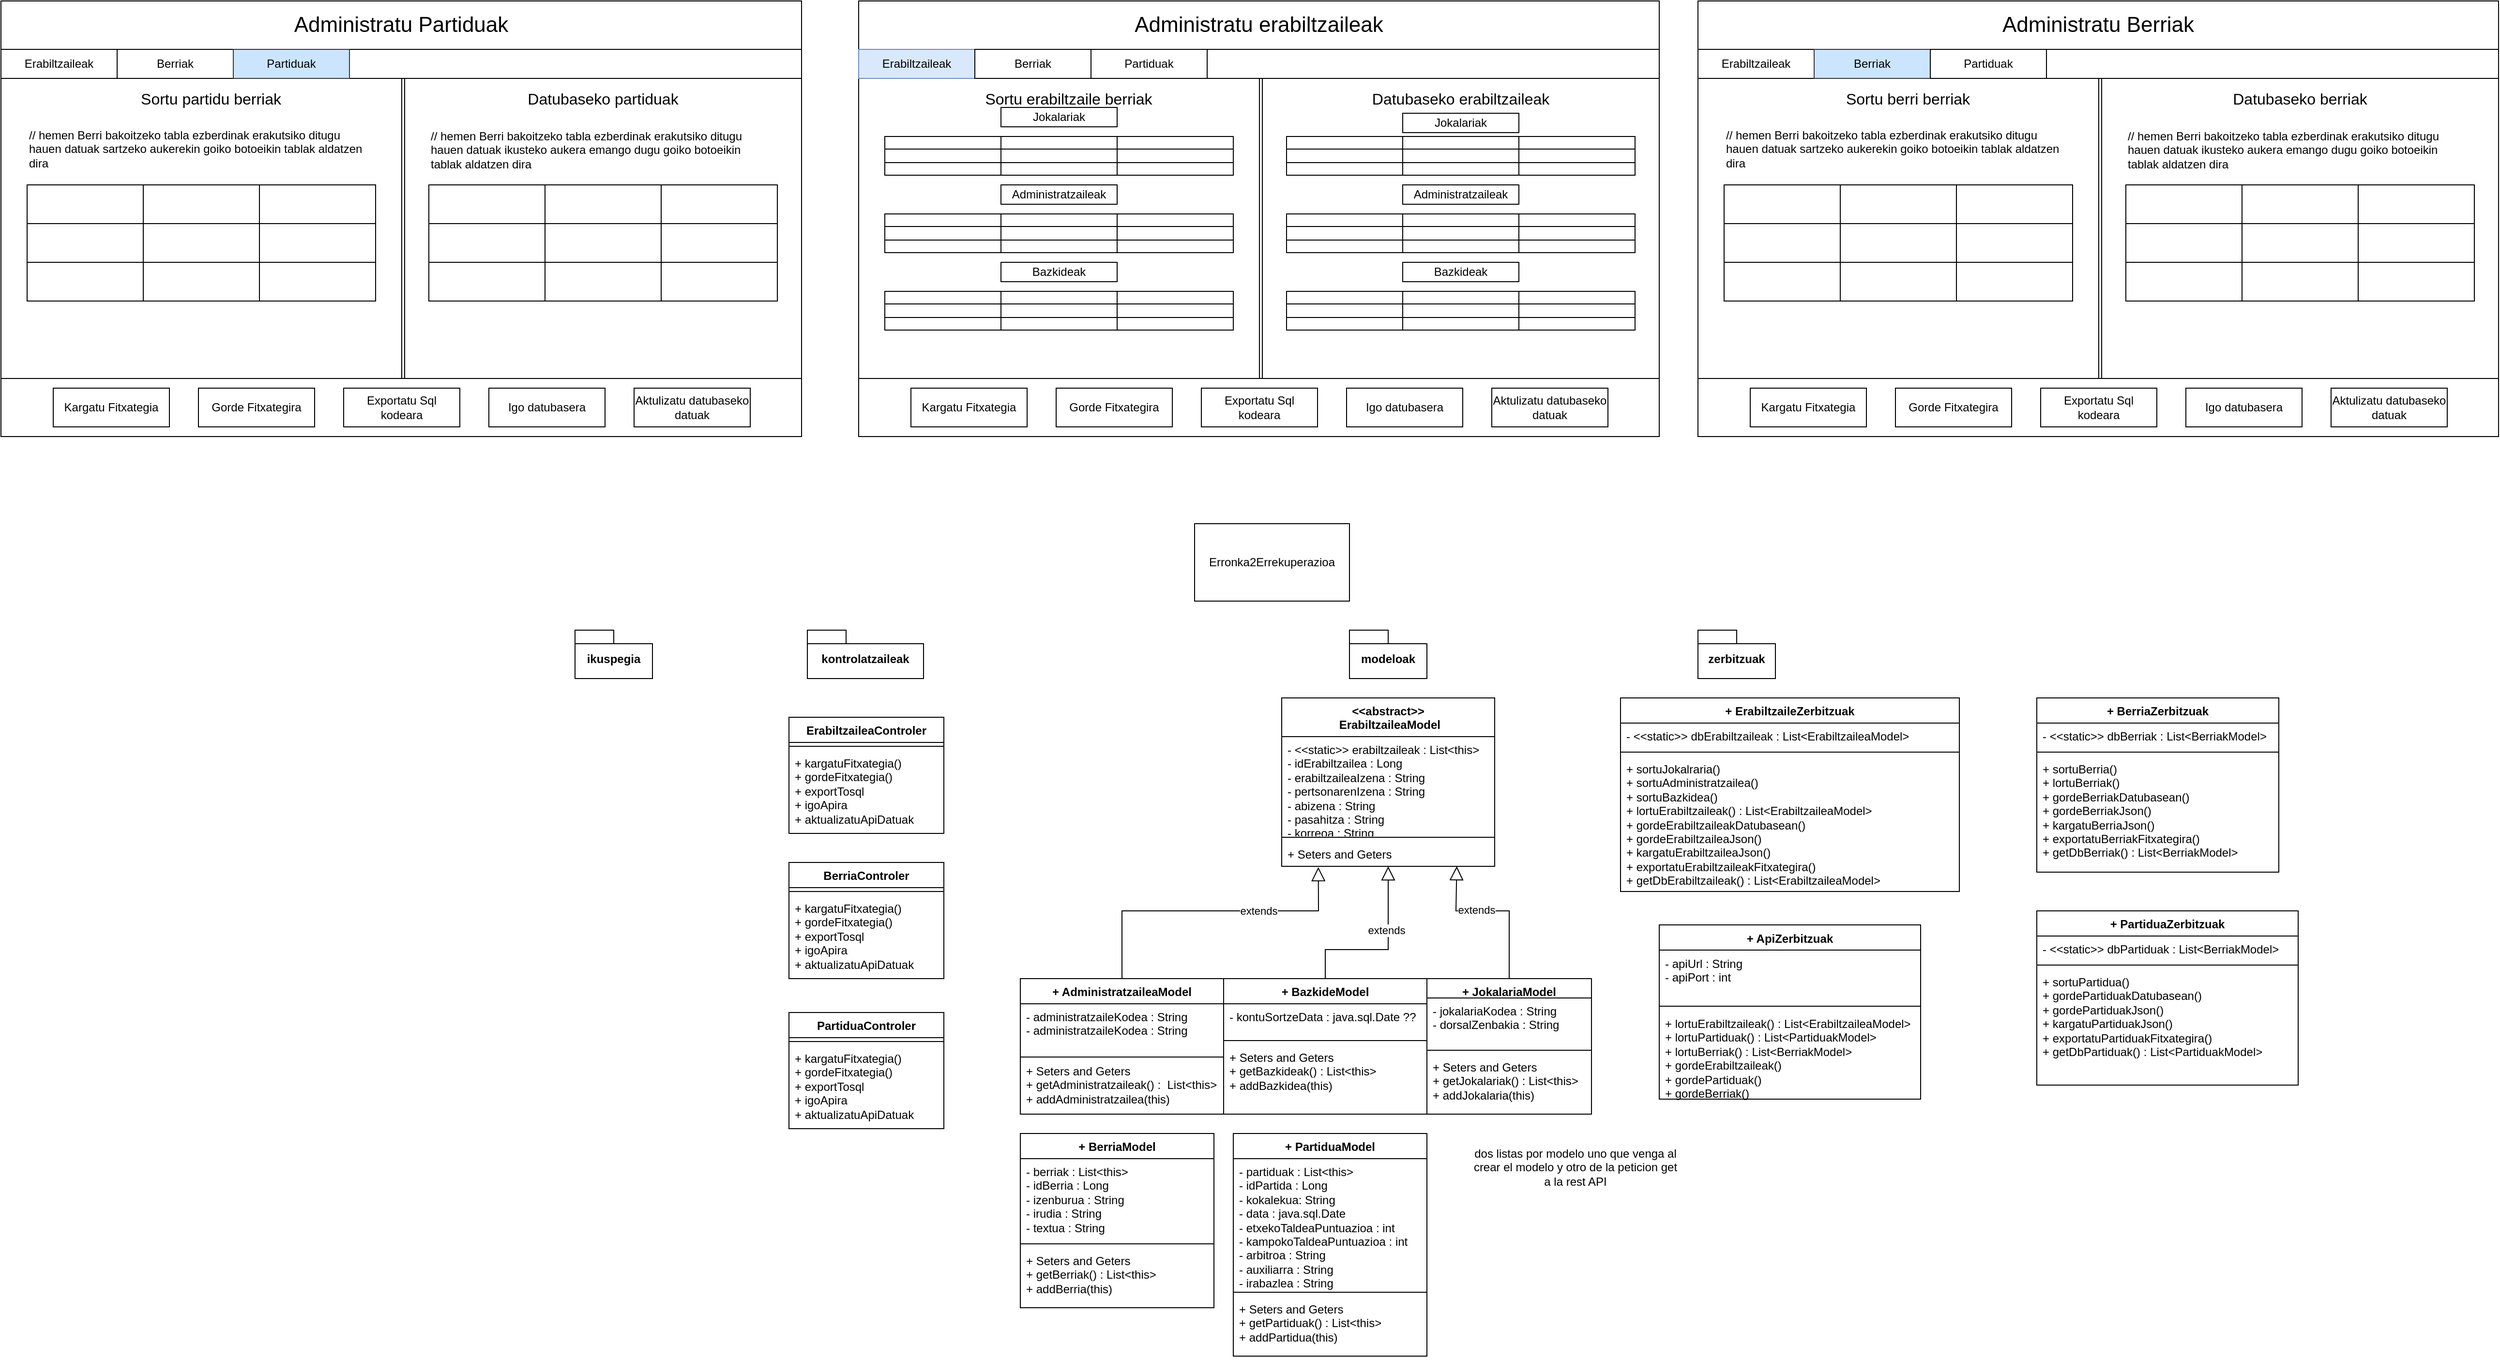 <mxfile version="24.2.0" type="github">
  <diagram name="Página-1" id="b0td1KGCIOVVUUMVwXor">
    <mxGraphModel dx="3088" dy="1915" grid="1" gridSize="10" guides="1" tooltips="1" connect="1" arrows="1" fold="1" page="1" pageScale="1" pageWidth="827" pageHeight="1169" background="#FFFFFF" math="0" shadow="0">
      <root>
        <mxCell id="0" />
        <mxCell id="1" parent="0" />
        <mxCell id="ao7O_Tj5wUaxiQU58cre-1" value="Erronka2Errekuperazioa" style="rounded=0;whiteSpace=wrap;html=1;" parent="1" vertex="1">
          <mxGeometry x="360" y="80" width="160" height="80" as="geometry" />
        </mxCell>
        <mxCell id="ao7O_Tj5wUaxiQU58cre-2" value="ikuspegia" style="shape=folder;fontStyle=1;spacingTop=10;tabWidth=40;tabHeight=14;tabPosition=left;html=1;whiteSpace=wrap;" parent="1" vertex="1">
          <mxGeometry x="-280" y="190" width="80" height="50" as="geometry" />
        </mxCell>
        <mxCell id="ao7O_Tj5wUaxiQU58cre-3" value="kontrolatzaileak" style="shape=folder;fontStyle=1;spacingTop=10;tabWidth=40;tabHeight=14;tabPosition=left;html=1;whiteSpace=wrap;" parent="1" vertex="1">
          <mxGeometry x="-40" y="190" width="120" height="50" as="geometry" />
        </mxCell>
        <mxCell id="ao7O_Tj5wUaxiQU58cre-4" value="modeloak" style="shape=folder;fontStyle=1;spacingTop=10;tabWidth=40;tabHeight=14;tabPosition=left;html=1;whiteSpace=wrap;" parent="1" vertex="1">
          <mxGeometry x="520" y="190" width="80" height="50" as="geometry" />
        </mxCell>
        <mxCell id="ao7O_Tj5wUaxiQU58cre-5" value="zerbitzuak" style="shape=folder;fontStyle=1;spacingTop=10;tabWidth=40;tabHeight=14;tabPosition=left;html=1;whiteSpace=wrap;" parent="1" vertex="1">
          <mxGeometry x="880" y="190" width="80" height="50" as="geometry" />
        </mxCell>
        <mxCell id="ao7O_Tj5wUaxiQU58cre-6" value="&lt;div&gt;&amp;lt;&amp;lt;abstract&amp;gt;&amp;gt;&lt;/div&gt;&amp;nbsp;ErabiltzaileaModel" style="swimlane;fontStyle=1;align=center;verticalAlign=top;childLayout=stackLayout;horizontal=1;startSize=40;horizontalStack=0;resizeParent=1;resizeParentMax=0;resizeLast=0;collapsible=1;marginBottom=0;whiteSpace=wrap;html=1;" parent="1" vertex="1">
          <mxGeometry x="450" y="260" width="220" height="174" as="geometry" />
        </mxCell>
        <mxCell id="ao7O_Tj5wUaxiQU58cre-7" value="&lt;div&gt;- &amp;lt;&amp;lt;static&amp;gt;&amp;gt; erabiltzaileak : List&amp;lt;this&amp;gt;&lt;/div&gt;- idErabiltzailea : Long&lt;div&gt;- erabiltzaileaIzena : String&lt;/div&gt;&lt;div&gt;- pertsonarenIzena : String&lt;/div&gt;&lt;div&gt;- abizena : String&lt;/div&gt;&lt;div&gt;- pasahitza : String&lt;/div&gt;&lt;div&gt;- korreoa : String&lt;/div&gt;" style="text;strokeColor=none;fillColor=none;align=left;verticalAlign=top;spacingLeft=4;spacingRight=4;overflow=hidden;rotatable=0;points=[[0,0.5],[1,0.5]];portConstraint=eastwest;whiteSpace=wrap;html=1;" parent="ao7O_Tj5wUaxiQU58cre-6" vertex="1">
          <mxGeometry y="40" width="220" height="100" as="geometry" />
        </mxCell>
        <mxCell id="ao7O_Tj5wUaxiQU58cre-8" value="" style="line;strokeWidth=1;fillColor=none;align=left;verticalAlign=middle;spacingTop=-1;spacingLeft=3;spacingRight=3;rotatable=0;labelPosition=right;points=[];portConstraint=eastwest;strokeColor=inherit;" parent="ao7O_Tj5wUaxiQU58cre-6" vertex="1">
          <mxGeometry y="140" width="220" height="8" as="geometry" />
        </mxCell>
        <mxCell id="ao7O_Tj5wUaxiQU58cre-9" value="+ Seters and Geters" style="text;strokeColor=none;fillColor=none;align=left;verticalAlign=top;spacingLeft=4;spacingRight=4;overflow=hidden;rotatable=0;points=[[0,0.5],[1,0.5]];portConstraint=eastwest;whiteSpace=wrap;html=1;" parent="ao7O_Tj5wUaxiQU58cre-6" vertex="1">
          <mxGeometry y="148" width="220" height="26" as="geometry" />
        </mxCell>
        <mxCell id="ao7O_Tj5wUaxiQU58cre-10" value="+ JokalariaModel" style="swimlane;fontStyle=1;align=center;verticalAlign=top;childLayout=stackLayout;horizontal=1;startSize=20;horizontalStack=0;resizeParent=1;resizeParentMax=0;resizeLast=0;collapsible=1;marginBottom=0;whiteSpace=wrap;html=1;" parent="1" vertex="1">
          <mxGeometry x="600" y="550" width="170" height="140" as="geometry" />
        </mxCell>
        <mxCell id="LetN_RV759guSiDP1PKQ-1" value="&lt;div&gt;&lt;span style=&quot;background-color: initial;&quot;&gt;- jokalariaKodea : String&lt;/span&gt;&lt;br&gt;&lt;/div&gt;&lt;div&gt;- dorsalZenbakia : String&lt;/div&gt;" style="text;strokeColor=none;fillColor=none;align=left;verticalAlign=top;spacingLeft=4;spacingRight=4;overflow=hidden;rotatable=0;points=[[0,0.5],[1,0.5]];portConstraint=eastwest;whiteSpace=wrap;html=1;" parent="ao7O_Tj5wUaxiQU58cre-10" vertex="1">
          <mxGeometry y="20" width="170" height="50" as="geometry" />
        </mxCell>
        <mxCell id="ao7O_Tj5wUaxiQU58cre-12" value="" style="line;strokeWidth=1;fillColor=none;align=left;verticalAlign=middle;spacingTop=-1;spacingLeft=3;spacingRight=3;rotatable=0;labelPosition=right;points=[];portConstraint=eastwest;strokeColor=inherit;" parent="ao7O_Tj5wUaxiQU58cre-10" vertex="1">
          <mxGeometry y="70" width="170" height="8" as="geometry" />
        </mxCell>
        <mxCell id="ao7O_Tj5wUaxiQU58cre-13" value="+ Seters and Geters&lt;div&gt;+ getJokalariak() : List&amp;lt;this&amp;gt;&lt;/div&gt;&lt;div&gt;+ addJokalaria(this)&lt;/div&gt;" style="text;strokeColor=none;fillColor=none;align=left;verticalAlign=top;spacingLeft=4;spacingRight=4;overflow=hidden;rotatable=0;points=[[0,0.5],[1,0.5]];portConstraint=eastwest;whiteSpace=wrap;html=1;" parent="ao7O_Tj5wUaxiQU58cre-10" vertex="1">
          <mxGeometry y="78" width="170" height="62" as="geometry" />
        </mxCell>
        <mxCell id="LetN_RV759guSiDP1PKQ-2" value="+ BazkideModel" style="swimlane;fontStyle=1;align=center;verticalAlign=top;childLayout=stackLayout;horizontal=1;startSize=26;horizontalStack=0;resizeParent=1;resizeParentMax=0;resizeLast=0;collapsible=1;marginBottom=0;whiteSpace=wrap;html=1;" parent="1" vertex="1">
          <mxGeometry x="390" y="550" width="210" height="140" as="geometry" />
        </mxCell>
        <mxCell id="LetN_RV759guSiDP1PKQ-3" value="&lt;div&gt;&lt;span style=&quot;background-color: initial;&quot;&gt;-&amp;nbsp;kontuSortzeData : java.sql.Date ??&lt;/span&gt;&lt;br&gt;&lt;/div&gt;" style="text;strokeColor=none;fillColor=none;align=left;verticalAlign=top;spacingLeft=4;spacingRight=4;overflow=hidden;rotatable=0;points=[[0,0.5],[1,0.5]];portConstraint=eastwest;whiteSpace=wrap;html=1;" parent="LetN_RV759guSiDP1PKQ-2" vertex="1">
          <mxGeometry y="26" width="210" height="34" as="geometry" />
        </mxCell>
        <mxCell id="LetN_RV759guSiDP1PKQ-4" value="" style="line;strokeWidth=1;fillColor=none;align=left;verticalAlign=middle;spacingTop=-1;spacingLeft=3;spacingRight=3;rotatable=0;labelPosition=right;points=[];portConstraint=eastwest;strokeColor=inherit;" parent="LetN_RV759guSiDP1PKQ-2" vertex="1">
          <mxGeometry y="60" width="210" height="8" as="geometry" />
        </mxCell>
        <mxCell id="LetN_RV759guSiDP1PKQ-5" value="+ Seters and Geters&lt;div&gt;+ getBazkideak() : List&amp;lt;this&amp;gt;&lt;/div&gt;&lt;div&gt;+ addBazkidea(this)&lt;/div&gt;" style="text;strokeColor=none;fillColor=none;align=left;verticalAlign=top;spacingLeft=4;spacingRight=4;overflow=hidden;rotatable=0;points=[[0,0.5],[1,0.5]];portConstraint=eastwest;whiteSpace=wrap;html=1;" parent="LetN_RV759guSiDP1PKQ-2" vertex="1">
          <mxGeometry y="68" width="210" height="72" as="geometry" />
        </mxCell>
        <mxCell id="LetN_RV759guSiDP1PKQ-7" value="+ AdministratzaileaModel" style="swimlane;fontStyle=1;align=center;verticalAlign=top;childLayout=stackLayout;horizontal=1;startSize=26;horizontalStack=0;resizeParent=1;resizeParentMax=0;resizeLast=0;collapsible=1;marginBottom=0;whiteSpace=wrap;html=1;" parent="1" vertex="1">
          <mxGeometry x="180" y="550" width="210" height="140" as="geometry" />
        </mxCell>
        <mxCell id="LetN_RV759guSiDP1PKQ-11" value="&lt;div&gt;&lt;span style=&quot;background-color: initial;&quot;&gt;-&amp;nbsp;administratzaileKodea : String&lt;/span&gt;&lt;br&gt;&lt;/div&gt;&lt;div&gt;-&amp;nbsp;administratzaileKodea : String&lt;br&gt;&lt;/div&gt;" style="text;strokeColor=none;fillColor=none;align=left;verticalAlign=top;spacingLeft=4;spacingRight=4;overflow=hidden;rotatable=0;points=[[0,0.5],[1,0.5]];portConstraint=eastwest;whiteSpace=wrap;html=1;" parent="LetN_RV759guSiDP1PKQ-7" vertex="1">
          <mxGeometry y="26" width="210" height="54" as="geometry" />
        </mxCell>
        <mxCell id="LetN_RV759guSiDP1PKQ-9" value="" style="line;strokeWidth=1;fillColor=none;align=left;verticalAlign=middle;spacingTop=-1;spacingLeft=3;spacingRight=3;rotatable=0;labelPosition=right;points=[];portConstraint=eastwest;strokeColor=inherit;" parent="LetN_RV759guSiDP1PKQ-7" vertex="1">
          <mxGeometry y="80" width="210" height="2" as="geometry" />
        </mxCell>
        <mxCell id="LetN_RV759guSiDP1PKQ-10" value="+ Seters and Geters&lt;div&gt;+ getAdministratzaileak() :&amp;nbsp; List&amp;lt;this&amp;gt;&lt;/div&gt;&lt;div&gt;+ addAdministratzailea(this)&lt;/div&gt;" style="text;strokeColor=none;fillColor=none;align=left;verticalAlign=top;spacingLeft=4;spacingRight=4;overflow=hidden;rotatable=0;points=[[0,0.5],[1,0.5]];portConstraint=eastwest;whiteSpace=wrap;html=1;" parent="LetN_RV759guSiDP1PKQ-7" vertex="1">
          <mxGeometry y="82" width="210" height="58" as="geometry" />
        </mxCell>
        <mxCell id="LetN_RV759guSiDP1PKQ-14" value="" style="endArrow=block;endFill=0;endSize=12;html=1;rounded=0;exitX=0.5;exitY=0;exitDx=0;exitDy=0;entryX=0.822;entryY=0.995;entryDx=0;entryDy=0;entryPerimeter=0;" parent="1" source="ao7O_Tj5wUaxiQU58cre-10" target="ao7O_Tj5wUaxiQU58cre-9" edge="1">
          <mxGeometry width="160" relative="1" as="geometry">
            <mxPoint x="460" y="470" as="sourcePoint" />
            <mxPoint x="620" y="470" as="targetPoint" />
            <Array as="points">
              <mxPoint x="685" y="480" />
              <mxPoint x="630" y="480" />
            </Array>
          </mxGeometry>
        </mxCell>
        <mxCell id="46B2_eWp2keLHhOhj212-5" value="extends" style="edgeLabel;html=1;align=center;verticalAlign=middle;resizable=0;points=[];" parent="LetN_RV759guSiDP1PKQ-14" vertex="1" connectable="0">
          <mxGeometry x="0.223" y="-1" relative="1" as="geometry">
            <mxPoint as="offset" />
          </mxGeometry>
        </mxCell>
        <mxCell id="LetN_RV759guSiDP1PKQ-15" value="" style="endArrow=block;endFill=0;endSize=12;html=1;rounded=0;exitX=0.5;exitY=0;exitDx=0;exitDy=0;" parent="1" source="LetN_RV759guSiDP1PKQ-2" target="ao7O_Tj5wUaxiQU58cre-9" edge="1">
          <mxGeometry width="160" relative="1" as="geometry">
            <mxPoint x="520" y="550" as="sourcePoint" />
            <mxPoint x="452" y="434" as="targetPoint" />
            <Array as="points">
              <mxPoint x="495" y="520" />
              <mxPoint x="560" y="520" />
            </Array>
          </mxGeometry>
        </mxCell>
        <mxCell id="46B2_eWp2keLHhOhj212-6" value="extends" style="edgeLabel;html=1;align=center;verticalAlign=middle;resizable=0;points=[];" parent="LetN_RV759guSiDP1PKQ-15" vertex="1" connectable="0">
          <mxGeometry x="0.277" y="2" relative="1" as="geometry">
            <mxPoint as="offset" />
          </mxGeometry>
        </mxCell>
        <mxCell id="LetN_RV759guSiDP1PKQ-16" value="" style="endArrow=block;endFill=0;endSize=12;html=1;rounded=0;exitX=0.5;exitY=0;exitDx=0;exitDy=0;entryX=0.172;entryY=1.031;entryDx=0;entryDy=0;entryPerimeter=0;" parent="1" source="LetN_RV759guSiDP1PKQ-7" target="ao7O_Tj5wUaxiQU58cre-9" edge="1">
          <mxGeometry width="160" relative="1" as="geometry">
            <mxPoint x="320" y="550" as="sourcePoint" />
            <mxPoint x="365" y="434" as="targetPoint" />
            <Array as="points">
              <mxPoint x="285" y="480" />
              <mxPoint x="488" y="480" />
            </Array>
          </mxGeometry>
        </mxCell>
        <mxCell id="46B2_eWp2keLHhOhj212-7" value="extends" style="edgeLabel;html=1;align=center;verticalAlign=middle;resizable=0;points=[];" parent="LetN_RV759guSiDP1PKQ-16" vertex="1" connectable="0">
          <mxGeometry x="0.323" relative="1" as="geometry">
            <mxPoint as="offset" />
          </mxGeometry>
        </mxCell>
        <mxCell id="LetN_RV759guSiDP1PKQ-21" value="+ BerriaModel" style="swimlane;fontStyle=1;align=center;verticalAlign=top;childLayout=stackLayout;horizontal=1;startSize=26;horizontalStack=0;resizeParent=1;resizeParentMax=0;resizeLast=0;collapsible=1;marginBottom=0;whiteSpace=wrap;html=1;" parent="1" vertex="1">
          <mxGeometry x="180" y="710" width="200" height="180" as="geometry" />
        </mxCell>
        <mxCell id="LetN_RV759guSiDP1PKQ-22" value="&lt;div&gt;- berriak : List&amp;lt;this&amp;gt;&lt;/div&gt;- idBerria : Long&lt;div&gt;- izenburua : String&lt;/div&gt;&lt;div&gt;- irudia : String&lt;/div&gt;&lt;div&gt;- textua : String&lt;/div&gt;" style="text;strokeColor=none;fillColor=none;align=left;verticalAlign=top;spacingLeft=4;spacingRight=4;overflow=hidden;rotatable=0;points=[[0,0.5],[1,0.5]];portConstraint=eastwest;whiteSpace=wrap;html=1;" parent="LetN_RV759guSiDP1PKQ-21" vertex="1">
          <mxGeometry y="26" width="200" height="84" as="geometry" />
        </mxCell>
        <mxCell id="LetN_RV759guSiDP1PKQ-23" value="" style="line;strokeWidth=1;fillColor=none;align=left;verticalAlign=middle;spacingTop=-1;spacingLeft=3;spacingRight=3;rotatable=0;labelPosition=right;points=[];portConstraint=eastwest;strokeColor=inherit;" parent="LetN_RV759guSiDP1PKQ-21" vertex="1">
          <mxGeometry y="110" width="200" height="8" as="geometry" />
        </mxCell>
        <mxCell id="LetN_RV759guSiDP1PKQ-24" value="+ Seters and Geters&lt;div&gt;+ getBerriak() : List&amp;lt;this&amp;gt;&lt;/div&gt;&lt;div&gt;+ addBerria(this)&amp;nbsp;&lt;/div&gt;" style="text;strokeColor=none;fillColor=none;align=left;verticalAlign=top;spacingLeft=4;spacingRight=4;overflow=hidden;rotatable=0;points=[[0,0.5],[1,0.5]];portConstraint=eastwest;whiteSpace=wrap;html=1;" parent="LetN_RV759guSiDP1PKQ-21" vertex="1">
          <mxGeometry y="118" width="200" height="62" as="geometry" />
        </mxCell>
        <mxCell id="LetN_RV759guSiDP1PKQ-25" value="+ PartiduaModel" style="swimlane;fontStyle=1;align=center;verticalAlign=top;childLayout=stackLayout;horizontal=1;startSize=26;horizontalStack=0;resizeParent=1;resizeParentMax=0;resizeLast=0;collapsible=1;marginBottom=0;whiteSpace=wrap;html=1;" parent="1" vertex="1">
          <mxGeometry x="400" y="710" width="200" height="230" as="geometry" />
        </mxCell>
        <mxCell id="LetN_RV759guSiDP1PKQ-26" value="&lt;div&gt;- partiduak : List&amp;lt;this&amp;gt;&lt;/div&gt;- idPartida : Long&lt;div&gt;- kokalekua: String&lt;/div&gt;&lt;div&gt;&lt;span style=&quot;background-color: initial;&quot;&gt;- data : java.sql.Date&lt;/span&gt;&lt;/div&gt;&lt;div&gt;&lt;span style=&quot;background-color: initial;&quot;&gt;-&amp;nbsp;&lt;/span&gt;&lt;span style=&quot;background-color: initial;&quot;&gt;etxekoTaldeaPuntuazioa : int&lt;/span&gt;&lt;br&gt;&lt;/div&gt;&lt;div&gt;&lt;span style=&quot;background-color: initial;&quot;&gt;-&amp;nbsp;&lt;/span&gt;&lt;span style=&quot;background-color: initial;&quot;&gt;kampokoTaldeaPuntuazioa : int&lt;/span&gt;&lt;/div&gt;&lt;div&gt;&lt;span style=&quot;background-color: initial;&quot;&gt;- arbitroa : String&lt;/span&gt;&lt;/div&gt;&lt;div&gt;&lt;span style=&quot;background-color: initial;&quot;&gt;- auxiliarra : String&lt;/span&gt;&lt;/div&gt;&lt;div&gt;&lt;span style=&quot;background-color: initial;&quot;&gt;- irabazlea : String&lt;/span&gt;&lt;/div&gt;&lt;div&gt;&lt;span style=&quot;background-color: initial;&quot;&gt;- aktaFintxategiaLink : String&lt;/span&gt;&lt;/div&gt;" style="text;strokeColor=none;fillColor=none;align=left;verticalAlign=top;spacingLeft=4;spacingRight=4;overflow=hidden;rotatable=0;points=[[0,0.5],[1,0.5]];portConstraint=eastwest;whiteSpace=wrap;html=1;" parent="LetN_RV759guSiDP1PKQ-25" vertex="1">
          <mxGeometry y="26" width="200" height="134" as="geometry" />
        </mxCell>
        <mxCell id="LetN_RV759guSiDP1PKQ-27" value="" style="line;strokeWidth=1;fillColor=none;align=left;verticalAlign=middle;spacingTop=-1;spacingLeft=3;spacingRight=3;rotatable=0;labelPosition=right;points=[];portConstraint=eastwest;strokeColor=inherit;" parent="LetN_RV759guSiDP1PKQ-25" vertex="1">
          <mxGeometry y="160" width="200" height="8" as="geometry" />
        </mxCell>
        <mxCell id="LetN_RV759guSiDP1PKQ-28" value="+ Seters and Geters&lt;div&gt;+ getPartiduak() : List&amp;lt;this&amp;gt;&lt;/div&gt;&lt;div&gt;+ addPartidua(this)&amp;nbsp;&lt;/div&gt;" style="text;strokeColor=none;fillColor=none;align=left;verticalAlign=top;spacingLeft=4;spacingRight=4;overflow=hidden;rotatable=0;points=[[0,0.5],[1,0.5]];portConstraint=eastwest;whiteSpace=wrap;html=1;" parent="LetN_RV759guSiDP1PKQ-25" vertex="1">
          <mxGeometry y="168" width="200" height="62" as="geometry" />
        </mxCell>
        <mxCell id="LetN_RV759guSiDP1PKQ-30" style="edgeStyle=orthogonalEdgeStyle;rounded=0;orthogonalLoop=1;jettySize=auto;html=1;entryX=1;entryY=1.1;entryDx=0;entryDy=0;entryPerimeter=0;" parent="1" edge="1">
          <mxGeometry relative="1" as="geometry">
            <mxPoint x="750" y="310" as="sourcePoint" />
            <mxPoint x="750" y="310" as="targetPoint" />
          </mxGeometry>
        </mxCell>
        <mxCell id="LetN_RV759guSiDP1PKQ-31" value="+ ErabiltzaileZerbitzuak" style="swimlane;fontStyle=1;align=center;verticalAlign=top;childLayout=stackLayout;horizontal=1;startSize=26;horizontalStack=0;resizeParent=1;resizeParentMax=0;resizeLast=0;collapsible=1;marginBottom=0;whiteSpace=wrap;html=1;" parent="1" vertex="1">
          <mxGeometry x="800" y="260" width="350" height="200" as="geometry" />
        </mxCell>
        <mxCell id="LetN_RV759guSiDP1PKQ-32" value="- &amp;lt;&amp;lt;static&amp;gt;&amp;gt;&amp;nbsp;dbErabiltzaileak : List&amp;lt;ErabiltzaileaModel&amp;gt;" style="text;strokeColor=none;fillColor=none;align=left;verticalAlign=top;spacingLeft=4;spacingRight=4;overflow=hidden;rotatable=0;points=[[0,0.5],[1,0.5]];portConstraint=eastwest;whiteSpace=wrap;html=1;" parent="LetN_RV759guSiDP1PKQ-31" vertex="1">
          <mxGeometry y="26" width="350" height="26" as="geometry" />
        </mxCell>
        <mxCell id="LetN_RV759guSiDP1PKQ-33" value="" style="line;strokeWidth=1;fillColor=none;align=left;verticalAlign=middle;spacingTop=-1;spacingLeft=3;spacingRight=3;rotatable=0;labelPosition=right;points=[];portConstraint=eastwest;strokeColor=inherit;" parent="LetN_RV759guSiDP1PKQ-31" vertex="1">
          <mxGeometry y="52" width="350" height="8" as="geometry" />
        </mxCell>
        <mxCell id="LetN_RV759guSiDP1PKQ-34" value="+ sortuJokalraria()&lt;div&gt;+ sortuAdministratzailea()&lt;/div&gt;&lt;div&gt;+ sortuBazkidea()&lt;/div&gt;&lt;div&gt;+ lortuErabiltzaileak() : List&amp;lt;ErabiltzaileaModel&amp;gt;&lt;/div&gt;&lt;div&gt;+ gordeErabiltzaileakDatubasean()&lt;/div&gt;&lt;div&gt;+ gordeErabiltzaileaJson()&lt;/div&gt;&lt;div&gt;+ kargatuErabiltzaileaJson()&lt;/div&gt;&lt;div&gt;+ exportatuErabiltzaileakFitxategira()&lt;/div&gt;&lt;div&gt;+ getDbErabiltzaileak() :&amp;nbsp;&lt;span style=&quot;background-color: initial;&quot;&gt;List&amp;lt;ErabiltzaileaModel&amp;gt;&lt;/span&gt;&lt;/div&gt;" style="text;strokeColor=none;fillColor=none;align=left;verticalAlign=top;spacingLeft=4;spacingRight=4;overflow=hidden;rotatable=0;points=[[0,0.5],[1,0.5]];portConstraint=eastwest;whiteSpace=wrap;html=1;" parent="LetN_RV759guSiDP1PKQ-31" vertex="1">
          <mxGeometry y="60" width="350" height="140" as="geometry" />
        </mxCell>
        <mxCell id="LetN_RV759guSiDP1PKQ-36" value="dos listas por modelo uno que venga al crear el modelo y otro de la peticion get a la rest API" style="text;html=1;align=center;verticalAlign=middle;whiteSpace=wrap;rounded=0;" parent="1" vertex="1">
          <mxGeometry x="647" y="700" width="213" height="90" as="geometry" />
        </mxCell>
        <mxCell id="46B2_eWp2keLHhOhj212-1" value="+ ApiZerbitzuak" style="swimlane;fontStyle=1;align=center;verticalAlign=top;childLayout=stackLayout;horizontal=1;startSize=26;horizontalStack=0;resizeParent=1;resizeParentMax=0;resizeLast=0;collapsible=1;marginBottom=0;whiteSpace=wrap;html=1;" parent="1" vertex="1">
          <mxGeometry x="840" y="494.5" width="270" height="180" as="geometry" />
        </mxCell>
        <mxCell id="46B2_eWp2keLHhOhj212-2" value="- apiUrl : String&lt;div&gt;- apiPort : int&lt;/div&gt;&lt;div&gt;&lt;br&gt;&lt;/div&gt;" style="text;strokeColor=none;fillColor=none;align=left;verticalAlign=top;spacingLeft=4;spacingRight=4;overflow=hidden;rotatable=0;points=[[0,0.5],[1,0.5]];portConstraint=eastwest;whiteSpace=wrap;html=1;" parent="46B2_eWp2keLHhOhj212-1" vertex="1">
          <mxGeometry y="26" width="270" height="54" as="geometry" />
        </mxCell>
        <mxCell id="46B2_eWp2keLHhOhj212-3" value="" style="line;strokeWidth=1;fillColor=none;align=left;verticalAlign=middle;spacingTop=-1;spacingLeft=3;spacingRight=3;rotatable=0;labelPosition=right;points=[];portConstraint=eastwest;strokeColor=inherit;" parent="46B2_eWp2keLHhOhj212-1" vertex="1">
          <mxGeometry y="80" width="270" height="8" as="geometry" />
        </mxCell>
        <mxCell id="46B2_eWp2keLHhOhj212-4" value="+ lortuErabiltzaileak() : List&amp;lt;ErabiltzaileaModel&amp;gt;&lt;div&gt;+ lortuPartiduak() : List&amp;lt;PartiduakModel&amp;gt;&lt;/div&gt;&lt;div&gt;+ lortuBerriak() : List&amp;lt;BerriakModel&amp;gt;&lt;/div&gt;&lt;div&gt;+ gordeErabiltzaileak()&lt;/div&gt;&lt;div&gt;+ gordePartiduak()&lt;/div&gt;&lt;div&gt;+ gordeBerriak()&lt;/div&gt;" style="text;strokeColor=none;fillColor=none;align=left;verticalAlign=top;spacingLeft=4;spacingRight=4;overflow=hidden;rotatable=0;points=[[0,0.5],[1,0.5]];portConstraint=eastwest;whiteSpace=wrap;html=1;" parent="46B2_eWp2keLHhOhj212-1" vertex="1">
          <mxGeometry y="88" width="270" height="92" as="geometry" />
        </mxCell>
        <mxCell id="S7-Wh2ERagbkm9E_UeQp-1" value="+ BerriaZerbitzuak" style="swimlane;fontStyle=1;align=center;verticalAlign=top;childLayout=stackLayout;horizontal=1;startSize=26;horizontalStack=0;resizeParent=1;resizeParentMax=0;resizeLast=0;collapsible=1;marginBottom=0;whiteSpace=wrap;html=1;" parent="1" vertex="1">
          <mxGeometry x="1230" y="260" width="250" height="180" as="geometry" />
        </mxCell>
        <mxCell id="S7-Wh2ERagbkm9E_UeQp-2" value="- &amp;lt;&amp;lt;static&amp;gt;&amp;gt; dbBerriak : List&amp;lt;BerriakModel&amp;gt;" style="text;strokeColor=none;fillColor=none;align=left;verticalAlign=top;spacingLeft=4;spacingRight=4;overflow=hidden;rotatable=0;points=[[0,0.5],[1,0.5]];portConstraint=eastwest;whiteSpace=wrap;html=1;" parent="S7-Wh2ERagbkm9E_UeQp-1" vertex="1">
          <mxGeometry y="26" width="250" height="26" as="geometry" />
        </mxCell>
        <mxCell id="S7-Wh2ERagbkm9E_UeQp-3" value="" style="line;strokeWidth=1;fillColor=none;align=left;verticalAlign=middle;spacingTop=-1;spacingLeft=3;spacingRight=3;rotatable=0;labelPosition=right;points=[];portConstraint=eastwest;strokeColor=inherit;" parent="S7-Wh2ERagbkm9E_UeQp-1" vertex="1">
          <mxGeometry y="52" width="250" height="8" as="geometry" />
        </mxCell>
        <mxCell id="S7-Wh2ERagbkm9E_UeQp-4" value="+ sortuBerria()&lt;div&gt;+ lortuBerriak()&lt;/div&gt;&lt;div&gt;+ gordeBerriakDatubasean()&lt;/div&gt;&lt;div&gt;+ gordeBerriakJson()&lt;/div&gt;&lt;div&gt;+ kargatuBerriaJson()&lt;/div&gt;&lt;div&gt;+ exportatuBerriakFitxategira()&lt;/div&gt;&lt;div&gt;+ getDbBerriak() :&amp;nbsp;&lt;span style=&quot;background-color: initial;&quot;&gt;List&amp;lt;BerriakModel&amp;gt;&lt;/span&gt;&lt;/div&gt;" style="text;strokeColor=none;fillColor=none;align=left;verticalAlign=top;spacingLeft=4;spacingRight=4;overflow=hidden;rotatable=0;points=[[0,0.5],[1,0.5]];portConstraint=eastwest;whiteSpace=wrap;html=1;" parent="S7-Wh2ERagbkm9E_UeQp-1" vertex="1">
          <mxGeometry y="60" width="250" height="120" as="geometry" />
        </mxCell>
        <mxCell id="cyw-tYrNpewF3PEwWVLx-1" value="+ PartiduaZerbitzuak" style="swimlane;fontStyle=1;align=center;verticalAlign=top;childLayout=stackLayout;horizontal=1;startSize=26;horizontalStack=0;resizeParent=1;resizeParentMax=0;resizeLast=0;collapsible=1;marginBottom=0;whiteSpace=wrap;html=1;" parent="1" vertex="1">
          <mxGeometry x="1230" y="480" width="270" height="180" as="geometry" />
        </mxCell>
        <mxCell id="cyw-tYrNpewF3PEwWVLx-2" value="- &amp;lt;&amp;lt;static&amp;gt;&amp;gt; dbPartiduak : List&amp;lt;BerriakModel&amp;gt;" style="text;strokeColor=none;fillColor=none;align=left;verticalAlign=top;spacingLeft=4;spacingRight=4;overflow=hidden;rotatable=0;points=[[0,0.5],[1,0.5]];portConstraint=eastwest;whiteSpace=wrap;html=1;" parent="cyw-tYrNpewF3PEwWVLx-1" vertex="1">
          <mxGeometry y="26" width="270" height="26" as="geometry" />
        </mxCell>
        <mxCell id="cyw-tYrNpewF3PEwWVLx-3" value="" style="line;strokeWidth=1;fillColor=none;align=left;verticalAlign=middle;spacingTop=-1;spacingLeft=3;spacingRight=3;rotatable=0;labelPosition=right;points=[];portConstraint=eastwest;strokeColor=inherit;" parent="cyw-tYrNpewF3PEwWVLx-1" vertex="1">
          <mxGeometry y="52" width="270" height="8" as="geometry" />
        </mxCell>
        <mxCell id="cyw-tYrNpewF3PEwWVLx-4" value="+ sortuPartidua()&lt;div&gt;&lt;span style=&quot;background-color: initial;&quot;&gt;+ gordePartiduakDatubasean()&lt;/span&gt;&lt;br&gt;&lt;/div&gt;&lt;div&gt;+ gordePartiduakJson()&lt;/div&gt;&lt;div&gt;+ kargatuPartiduakJson()&lt;/div&gt;&lt;div&gt;+ exportatuPartiduakFitxategira()&lt;/div&gt;&lt;div&gt;+ getDbPartiduak() :&amp;nbsp;&lt;span style=&quot;background-color: initial;&quot;&gt;List&amp;lt;PartiduakModel&amp;gt;&lt;/span&gt;&lt;/div&gt;" style="text;strokeColor=none;fillColor=none;align=left;verticalAlign=top;spacingLeft=4;spacingRight=4;overflow=hidden;rotatable=0;points=[[0,0.5],[1,0.5]];portConstraint=eastwest;whiteSpace=wrap;html=1;" parent="cyw-tYrNpewF3PEwWVLx-1" vertex="1">
          <mxGeometry y="60" width="270" height="120" as="geometry" />
        </mxCell>
        <mxCell id="fZJk2J1HszPDf72pOkag-2" value="" style="rounded=0;whiteSpace=wrap;html=1;" parent="1" vertex="1">
          <mxGeometry x="13" y="-460" width="827" height="450" as="geometry" />
        </mxCell>
        <mxCell id="fZJk2J1HszPDf72pOkag-3" value="" style="rounded=0;whiteSpace=wrap;html=1;" parent="1" vertex="1">
          <mxGeometry x="13" y="-410" width="827" height="30" as="geometry" />
        </mxCell>
        <mxCell id="fZJk2J1HszPDf72pOkag-4" value="&lt;font style=&quot;font-size: 22px;&quot;&gt;Administratu erabiltzaileak&lt;/font&gt;" style="rounded=0;whiteSpace=wrap;html=1;" parent="1" vertex="1">
          <mxGeometry x="13" y="-460" width="827" height="50" as="geometry" />
        </mxCell>
        <mxCell id="fZJk2J1HszPDf72pOkag-7" value="" style="rounded=0;whiteSpace=wrap;html=1;" parent="1" vertex="1">
          <mxGeometry x="427" y="-380" width="3" height="310" as="geometry" />
        </mxCell>
        <mxCell id="fZJk2J1HszPDf72pOkag-20" value="" style="rounded=0;whiteSpace=wrap;html=1;" parent="1" vertex="1">
          <mxGeometry x="13" y="-70" width="827" height="60" as="geometry" />
        </mxCell>
        <mxCell id="fZJk2J1HszPDf72pOkag-25" value="Jokalariak" style="rounded=0;whiteSpace=wrap;html=1;" parent="1" vertex="1">
          <mxGeometry x="160" y="-350" width="120" height="20" as="geometry" />
        </mxCell>
        <mxCell id="fZJk2J1HszPDf72pOkag-26" value="Administratzaileak" style="rounded=0;whiteSpace=wrap;html=1;" parent="1" vertex="1">
          <mxGeometry x="160" y="-270" width="120" height="20" as="geometry" />
        </mxCell>
        <mxCell id="fZJk2J1HszPDf72pOkag-27" value="Bazkideak" style="rounded=0;whiteSpace=wrap;html=1;" parent="1" vertex="1">
          <mxGeometry x="160" y="-190" width="120" height="20" as="geometry" />
        </mxCell>
        <mxCell id="fZJk2J1HszPDf72pOkag-31" value="Kargatu Fitxategia" style="rounded=0;whiteSpace=wrap;html=1;" parent="1" vertex="1">
          <mxGeometry x="67" y="-60" width="120" height="40" as="geometry" />
        </mxCell>
        <mxCell id="fZJk2J1HszPDf72pOkag-32" value="Gorde Fitxategira" style="rounded=0;whiteSpace=wrap;html=1;" parent="1" vertex="1">
          <mxGeometry x="217" y="-60" width="120" height="40" as="geometry" />
        </mxCell>
        <mxCell id="fZJk2J1HszPDf72pOkag-33" value="Exportatu Sql kodeara" style="rounded=0;whiteSpace=wrap;html=1;" parent="1" vertex="1">
          <mxGeometry x="367" y="-60" width="120" height="40" as="geometry" />
        </mxCell>
        <mxCell id="fZJk2J1HszPDf72pOkag-34" value="Igo datubasera" style="rounded=0;whiteSpace=wrap;html=1;" parent="1" vertex="1">
          <mxGeometry x="517" y="-60" width="120" height="40" as="geometry" />
        </mxCell>
        <mxCell id="fZJk2J1HszPDf72pOkag-35" value="Aktulizatu datubaseko datuak" style="rounded=0;whiteSpace=wrap;html=1;" parent="1" vertex="1">
          <mxGeometry x="667" y="-60" width="120" height="40" as="geometry" />
        </mxCell>
        <mxCell id="fZJk2J1HszPDf72pOkag-36" value="&lt;font style=&quot;font-size: 16px;&quot;&gt;Sortu erabiltzaile berriak&lt;/font&gt;" style="text;html=1;align=center;verticalAlign=middle;whiteSpace=wrap;rounded=0;" parent="1" vertex="1">
          <mxGeometry x="140" y="-374" width="180" height="30" as="geometry" />
        </mxCell>
        <mxCell id="fZJk2J1HszPDf72pOkag-37" value="&lt;font style=&quot;font-size: 16px;&quot;&gt;Datubaseko erabiltzaileak&lt;/font&gt;" style="text;html=1;align=center;verticalAlign=middle;whiteSpace=wrap;rounded=0;" parent="1" vertex="1">
          <mxGeometry x="540" y="-374" width="190" height="30" as="geometry" />
        </mxCell>
        <mxCell id="fZJk2J1HszPDf72pOkag-38" value="" style="shape=table;startSize=0;container=1;collapsible=0;childLayout=tableLayout;fontSize=16;" parent="1" vertex="1">
          <mxGeometry x="40" y="-320" width="360" height="40" as="geometry" />
        </mxCell>
        <mxCell id="fZJk2J1HszPDf72pOkag-39" value="" style="shape=tableRow;horizontal=0;startSize=0;swimlaneHead=0;swimlaneBody=0;strokeColor=inherit;top=0;left=0;bottom=0;right=0;collapsible=0;dropTarget=0;fillColor=none;points=[[0,0.5],[1,0.5]];portConstraint=eastwest;fontSize=16;" parent="fZJk2J1HszPDf72pOkag-38" vertex="1">
          <mxGeometry width="360" height="13" as="geometry" />
        </mxCell>
        <mxCell id="fZJk2J1HszPDf72pOkag-40" value="" style="shape=partialRectangle;html=1;whiteSpace=wrap;connectable=0;strokeColor=inherit;overflow=hidden;fillColor=none;top=0;left=0;bottom=0;right=0;pointerEvents=1;fontSize=16;" parent="fZJk2J1HszPDf72pOkag-39" vertex="1">
          <mxGeometry width="120" height="13" as="geometry">
            <mxRectangle width="120" height="13" as="alternateBounds" />
          </mxGeometry>
        </mxCell>
        <mxCell id="fZJk2J1HszPDf72pOkag-41" value="" style="shape=partialRectangle;html=1;whiteSpace=wrap;connectable=0;strokeColor=inherit;overflow=hidden;fillColor=none;top=0;left=0;bottom=0;right=0;pointerEvents=1;fontSize=16;" parent="fZJk2J1HszPDf72pOkag-39" vertex="1">
          <mxGeometry x="120" width="120" height="13" as="geometry">
            <mxRectangle width="120" height="13" as="alternateBounds" />
          </mxGeometry>
        </mxCell>
        <mxCell id="fZJk2J1HszPDf72pOkag-42" value="" style="shape=partialRectangle;html=1;whiteSpace=wrap;connectable=0;strokeColor=inherit;overflow=hidden;fillColor=none;top=0;left=0;bottom=0;right=0;pointerEvents=1;fontSize=16;" parent="fZJk2J1HszPDf72pOkag-39" vertex="1">
          <mxGeometry x="240" width="120" height="13" as="geometry">
            <mxRectangle width="120" height="13" as="alternateBounds" />
          </mxGeometry>
        </mxCell>
        <mxCell id="fZJk2J1HszPDf72pOkag-43" value="" style="shape=tableRow;horizontal=0;startSize=0;swimlaneHead=0;swimlaneBody=0;strokeColor=inherit;top=0;left=0;bottom=0;right=0;collapsible=0;dropTarget=0;fillColor=none;points=[[0,0.5],[1,0.5]];portConstraint=eastwest;fontSize=16;" parent="fZJk2J1HszPDf72pOkag-38" vertex="1">
          <mxGeometry y="13" width="360" height="14" as="geometry" />
        </mxCell>
        <mxCell id="fZJk2J1HszPDf72pOkag-44" value="" style="shape=partialRectangle;html=1;whiteSpace=wrap;connectable=0;strokeColor=inherit;overflow=hidden;fillColor=none;top=0;left=0;bottom=0;right=0;pointerEvents=1;fontSize=16;" parent="fZJk2J1HszPDf72pOkag-43" vertex="1">
          <mxGeometry width="120" height="14" as="geometry">
            <mxRectangle width="120" height="14" as="alternateBounds" />
          </mxGeometry>
        </mxCell>
        <mxCell id="fZJk2J1HszPDf72pOkag-45" value="" style="shape=partialRectangle;html=1;whiteSpace=wrap;connectable=0;strokeColor=inherit;overflow=hidden;fillColor=none;top=0;left=0;bottom=0;right=0;pointerEvents=1;fontSize=16;" parent="fZJk2J1HszPDf72pOkag-43" vertex="1">
          <mxGeometry x="120" width="120" height="14" as="geometry">
            <mxRectangle width="120" height="14" as="alternateBounds" />
          </mxGeometry>
        </mxCell>
        <mxCell id="fZJk2J1HszPDf72pOkag-46" value="" style="shape=partialRectangle;html=1;whiteSpace=wrap;connectable=0;strokeColor=inherit;overflow=hidden;fillColor=none;top=0;left=0;bottom=0;right=0;pointerEvents=1;fontSize=16;" parent="fZJk2J1HszPDf72pOkag-43" vertex="1">
          <mxGeometry x="240" width="120" height="14" as="geometry">
            <mxRectangle width="120" height="14" as="alternateBounds" />
          </mxGeometry>
        </mxCell>
        <mxCell id="fZJk2J1HszPDf72pOkag-47" value="" style="shape=tableRow;horizontal=0;startSize=0;swimlaneHead=0;swimlaneBody=0;strokeColor=inherit;top=0;left=0;bottom=0;right=0;collapsible=0;dropTarget=0;fillColor=none;points=[[0,0.5],[1,0.5]];portConstraint=eastwest;fontSize=16;" parent="fZJk2J1HszPDf72pOkag-38" vertex="1">
          <mxGeometry y="27" width="360" height="13" as="geometry" />
        </mxCell>
        <mxCell id="fZJk2J1HszPDf72pOkag-48" value="" style="shape=partialRectangle;html=1;whiteSpace=wrap;connectable=0;strokeColor=inherit;overflow=hidden;fillColor=none;top=0;left=0;bottom=0;right=0;pointerEvents=1;fontSize=16;" parent="fZJk2J1HszPDf72pOkag-47" vertex="1">
          <mxGeometry width="120" height="13" as="geometry">
            <mxRectangle width="120" height="13" as="alternateBounds" />
          </mxGeometry>
        </mxCell>
        <mxCell id="fZJk2J1HszPDf72pOkag-49" value="" style="shape=partialRectangle;html=1;whiteSpace=wrap;connectable=0;strokeColor=inherit;overflow=hidden;fillColor=none;top=0;left=0;bottom=0;right=0;pointerEvents=1;fontSize=16;" parent="fZJk2J1HszPDf72pOkag-47" vertex="1">
          <mxGeometry x="120" width="120" height="13" as="geometry">
            <mxRectangle width="120" height="13" as="alternateBounds" />
          </mxGeometry>
        </mxCell>
        <mxCell id="fZJk2J1HszPDf72pOkag-50" value="" style="shape=partialRectangle;html=1;whiteSpace=wrap;connectable=0;strokeColor=inherit;overflow=hidden;fillColor=none;top=0;left=0;bottom=0;right=0;pointerEvents=1;fontSize=16;" parent="fZJk2J1HszPDf72pOkag-47" vertex="1">
          <mxGeometry x="240" width="120" height="13" as="geometry">
            <mxRectangle width="120" height="13" as="alternateBounds" />
          </mxGeometry>
        </mxCell>
        <mxCell id="fZJk2J1HszPDf72pOkag-67" value="Erabiltzaileak" style="rounded=0;whiteSpace=wrap;html=1;fillColor=#dae8fc;strokeColor=#6c8ebf;" parent="1" vertex="1">
          <mxGeometry x="13" y="-410" width="120" height="30" as="geometry" />
        </mxCell>
        <mxCell id="fZJk2J1HszPDf72pOkag-68" value="Berriak" style="rounded=0;whiteSpace=wrap;html=1;" parent="1" vertex="1">
          <mxGeometry x="133" y="-410" width="120" height="30" as="geometry" />
        </mxCell>
        <mxCell id="fZJk2J1HszPDf72pOkag-69" value="Partiduak" style="rounded=0;whiteSpace=wrap;html=1;" parent="1" vertex="1">
          <mxGeometry x="253" y="-410" width="120" height="30" as="geometry" />
        </mxCell>
        <mxCell id="fZJk2J1HszPDf72pOkag-70" value="" style="rounded=0;whiteSpace=wrap;html=1;" parent="1" vertex="1">
          <mxGeometry x="880" y="-460" width="827" height="450" as="geometry" />
        </mxCell>
        <mxCell id="fZJk2J1HszPDf72pOkag-71" value="" style="rounded=0;whiteSpace=wrap;html=1;" parent="1" vertex="1">
          <mxGeometry x="880" y="-410" width="827" height="30" as="geometry" />
        </mxCell>
        <mxCell id="fZJk2J1HszPDf72pOkag-72" value="&lt;font style=&quot;font-size: 22px;&quot;&gt;Administratu Berriak&lt;/font&gt;" style="rounded=0;whiteSpace=wrap;html=1;" parent="1" vertex="1">
          <mxGeometry x="880" y="-460" width="827" height="50" as="geometry" />
        </mxCell>
        <mxCell id="fZJk2J1HszPDf72pOkag-73" value="" style="rounded=0;whiteSpace=wrap;html=1;" parent="1" vertex="1">
          <mxGeometry x="1294" y="-380" width="3" height="310" as="geometry" />
        </mxCell>
        <mxCell id="fZJk2J1HszPDf72pOkag-74" value="" style="rounded=0;whiteSpace=wrap;html=1;" parent="1" vertex="1">
          <mxGeometry x="880" y="-70" width="827" height="60" as="geometry" />
        </mxCell>
        <mxCell id="fZJk2J1HszPDf72pOkag-81" value="Kargatu Fitxategia" style="rounded=0;whiteSpace=wrap;html=1;" parent="1" vertex="1">
          <mxGeometry x="934" y="-60" width="120" height="40" as="geometry" />
        </mxCell>
        <mxCell id="fZJk2J1HszPDf72pOkag-82" value="Gorde Fitxategira" style="rounded=0;whiteSpace=wrap;html=1;" parent="1" vertex="1">
          <mxGeometry x="1084" y="-60" width="120" height="40" as="geometry" />
        </mxCell>
        <mxCell id="fZJk2J1HszPDf72pOkag-83" value="Exportatu Sql kodeara" style="rounded=0;whiteSpace=wrap;html=1;" parent="1" vertex="1">
          <mxGeometry x="1234" y="-60" width="120" height="40" as="geometry" />
        </mxCell>
        <mxCell id="fZJk2J1HszPDf72pOkag-84" value="Igo datubasera" style="rounded=0;whiteSpace=wrap;html=1;" parent="1" vertex="1">
          <mxGeometry x="1384" y="-60" width="120" height="40" as="geometry" />
        </mxCell>
        <mxCell id="fZJk2J1HszPDf72pOkag-85" value="Aktulizatu datubaseko datuak" style="rounded=0;whiteSpace=wrap;html=1;" parent="1" vertex="1">
          <mxGeometry x="1534" y="-60" width="120" height="40" as="geometry" />
        </mxCell>
        <mxCell id="fZJk2J1HszPDf72pOkag-86" value="&lt;font style=&quot;font-size: 16px;&quot;&gt;Sortu berri berriak&lt;/font&gt;" style="text;html=1;align=center;verticalAlign=middle;whiteSpace=wrap;rounded=0;" parent="1" vertex="1">
          <mxGeometry x="1007" y="-374" width="180" height="30" as="geometry" />
        </mxCell>
        <mxCell id="fZJk2J1HszPDf72pOkag-87" value="&lt;font style=&quot;font-size: 16px;&quot;&gt;Datubaseko berriak&lt;/font&gt;" style="text;html=1;align=center;verticalAlign=middle;whiteSpace=wrap;rounded=0;" parent="1" vertex="1">
          <mxGeometry x="1407" y="-374" width="190" height="30" as="geometry" />
        </mxCell>
        <mxCell id="fZJk2J1HszPDf72pOkag-88" value="" style="shape=table;startSize=0;container=1;collapsible=0;childLayout=tableLayout;fontSize=16;" parent="1" vertex="1">
          <mxGeometry x="907" y="-270" width="360" height="120" as="geometry" />
        </mxCell>
        <mxCell id="fZJk2J1HszPDf72pOkag-89" value="" style="shape=tableRow;horizontal=0;startSize=0;swimlaneHead=0;swimlaneBody=0;strokeColor=inherit;top=0;left=0;bottom=0;right=0;collapsible=0;dropTarget=0;fillColor=none;points=[[0,0.5],[1,0.5]];portConstraint=eastwest;fontSize=16;" parent="fZJk2J1HszPDf72pOkag-88" vertex="1">
          <mxGeometry width="360" height="40" as="geometry" />
        </mxCell>
        <mxCell id="fZJk2J1HszPDf72pOkag-90" value="" style="shape=partialRectangle;html=1;whiteSpace=wrap;connectable=0;strokeColor=inherit;overflow=hidden;fillColor=none;top=0;left=0;bottom=0;right=0;pointerEvents=1;fontSize=16;" parent="fZJk2J1HszPDf72pOkag-89" vertex="1">
          <mxGeometry width="120" height="40" as="geometry">
            <mxRectangle width="120" height="40" as="alternateBounds" />
          </mxGeometry>
        </mxCell>
        <mxCell id="fZJk2J1HszPDf72pOkag-91" value="" style="shape=partialRectangle;html=1;whiteSpace=wrap;connectable=0;strokeColor=inherit;overflow=hidden;fillColor=none;top=0;left=0;bottom=0;right=0;pointerEvents=1;fontSize=16;" parent="fZJk2J1HszPDf72pOkag-89" vertex="1">
          <mxGeometry x="120" width="120" height="40" as="geometry">
            <mxRectangle width="120" height="40" as="alternateBounds" />
          </mxGeometry>
        </mxCell>
        <mxCell id="fZJk2J1HszPDf72pOkag-92" value="" style="shape=partialRectangle;html=1;whiteSpace=wrap;connectable=0;strokeColor=inherit;overflow=hidden;fillColor=none;top=0;left=0;bottom=0;right=0;pointerEvents=1;fontSize=16;" parent="fZJk2J1HszPDf72pOkag-89" vertex="1">
          <mxGeometry x="240" width="120" height="40" as="geometry">
            <mxRectangle width="120" height="40" as="alternateBounds" />
          </mxGeometry>
        </mxCell>
        <mxCell id="fZJk2J1HszPDf72pOkag-93" value="" style="shape=tableRow;horizontal=0;startSize=0;swimlaneHead=0;swimlaneBody=0;strokeColor=inherit;top=0;left=0;bottom=0;right=0;collapsible=0;dropTarget=0;fillColor=none;points=[[0,0.5],[1,0.5]];portConstraint=eastwest;fontSize=16;" parent="fZJk2J1HszPDf72pOkag-88" vertex="1">
          <mxGeometry y="40" width="360" height="40" as="geometry" />
        </mxCell>
        <mxCell id="fZJk2J1HszPDf72pOkag-94" value="" style="shape=partialRectangle;html=1;whiteSpace=wrap;connectable=0;strokeColor=inherit;overflow=hidden;fillColor=none;top=0;left=0;bottom=0;right=0;pointerEvents=1;fontSize=16;" parent="fZJk2J1HszPDf72pOkag-93" vertex="1">
          <mxGeometry width="120" height="40" as="geometry">
            <mxRectangle width="120" height="40" as="alternateBounds" />
          </mxGeometry>
        </mxCell>
        <mxCell id="fZJk2J1HszPDf72pOkag-95" value="" style="shape=partialRectangle;html=1;whiteSpace=wrap;connectable=0;strokeColor=inherit;overflow=hidden;fillColor=none;top=0;left=0;bottom=0;right=0;pointerEvents=1;fontSize=16;" parent="fZJk2J1HszPDf72pOkag-93" vertex="1">
          <mxGeometry x="120" width="120" height="40" as="geometry">
            <mxRectangle width="120" height="40" as="alternateBounds" />
          </mxGeometry>
        </mxCell>
        <mxCell id="fZJk2J1HszPDf72pOkag-96" value="" style="shape=partialRectangle;html=1;whiteSpace=wrap;connectable=0;strokeColor=inherit;overflow=hidden;fillColor=none;top=0;left=0;bottom=0;right=0;pointerEvents=1;fontSize=16;" parent="fZJk2J1HszPDf72pOkag-93" vertex="1">
          <mxGeometry x="240" width="120" height="40" as="geometry">
            <mxRectangle width="120" height="40" as="alternateBounds" />
          </mxGeometry>
        </mxCell>
        <mxCell id="fZJk2J1HszPDf72pOkag-97" value="" style="shape=tableRow;horizontal=0;startSize=0;swimlaneHead=0;swimlaneBody=0;strokeColor=inherit;top=0;left=0;bottom=0;right=0;collapsible=0;dropTarget=0;fillColor=none;points=[[0,0.5],[1,0.5]];portConstraint=eastwest;fontSize=16;" parent="fZJk2J1HszPDf72pOkag-88" vertex="1">
          <mxGeometry y="80" width="360" height="40" as="geometry" />
        </mxCell>
        <mxCell id="fZJk2J1HszPDf72pOkag-98" value="" style="shape=partialRectangle;html=1;whiteSpace=wrap;connectable=0;strokeColor=inherit;overflow=hidden;fillColor=none;top=0;left=0;bottom=0;right=0;pointerEvents=1;fontSize=16;" parent="fZJk2J1HszPDf72pOkag-97" vertex="1">
          <mxGeometry width="120" height="40" as="geometry">
            <mxRectangle width="120" height="40" as="alternateBounds" />
          </mxGeometry>
        </mxCell>
        <mxCell id="fZJk2J1HszPDf72pOkag-99" value="" style="shape=partialRectangle;html=1;whiteSpace=wrap;connectable=0;strokeColor=inherit;overflow=hidden;fillColor=none;top=0;left=0;bottom=0;right=0;pointerEvents=1;fontSize=16;" parent="fZJk2J1HszPDf72pOkag-97" vertex="1">
          <mxGeometry x="120" width="120" height="40" as="geometry">
            <mxRectangle width="120" height="40" as="alternateBounds" />
          </mxGeometry>
        </mxCell>
        <mxCell id="fZJk2J1HszPDf72pOkag-100" value="" style="shape=partialRectangle;html=1;whiteSpace=wrap;connectable=0;strokeColor=inherit;overflow=hidden;fillColor=none;top=0;left=0;bottom=0;right=0;pointerEvents=1;fontSize=16;" parent="fZJk2J1HszPDf72pOkag-97" vertex="1">
          <mxGeometry x="240" width="120" height="40" as="geometry">
            <mxRectangle width="120" height="40" as="alternateBounds" />
          </mxGeometry>
        </mxCell>
        <mxCell id="fZJk2J1HszPDf72pOkag-101" value="// hemen Berri bakoitzeko tabla ezberdinak erakutsiko ditugu hauen datuak sartzeko aukerekin goiko botoeikin tablak aldatzen dira" style="text;html=1;align=left;verticalAlign=middle;whiteSpace=wrap;rounded=0;" parent="1" vertex="1">
          <mxGeometry x="907" y="-330" width="350" height="45" as="geometry" />
        </mxCell>
        <mxCell id="fZJk2J1HszPDf72pOkag-102" value="" style="shape=table;startSize=0;container=1;collapsible=0;childLayout=tableLayout;fontSize=16;" parent="1" vertex="1">
          <mxGeometry x="1322" y="-270" width="360" height="120" as="geometry" />
        </mxCell>
        <mxCell id="fZJk2J1HszPDf72pOkag-103" value="" style="shape=tableRow;horizontal=0;startSize=0;swimlaneHead=0;swimlaneBody=0;strokeColor=inherit;top=0;left=0;bottom=0;right=0;collapsible=0;dropTarget=0;fillColor=none;points=[[0,0.5],[1,0.5]];portConstraint=eastwest;fontSize=16;" parent="fZJk2J1HszPDf72pOkag-102" vertex="1">
          <mxGeometry width="360" height="40" as="geometry" />
        </mxCell>
        <mxCell id="fZJk2J1HszPDf72pOkag-104" value="" style="shape=partialRectangle;html=1;whiteSpace=wrap;connectable=0;strokeColor=inherit;overflow=hidden;fillColor=none;top=0;left=0;bottom=0;right=0;pointerEvents=1;fontSize=16;" parent="fZJk2J1HszPDf72pOkag-103" vertex="1">
          <mxGeometry width="120" height="40" as="geometry">
            <mxRectangle width="120" height="40" as="alternateBounds" />
          </mxGeometry>
        </mxCell>
        <mxCell id="fZJk2J1HszPDf72pOkag-105" value="" style="shape=partialRectangle;html=1;whiteSpace=wrap;connectable=0;strokeColor=inherit;overflow=hidden;fillColor=none;top=0;left=0;bottom=0;right=0;pointerEvents=1;fontSize=16;" parent="fZJk2J1HszPDf72pOkag-103" vertex="1">
          <mxGeometry x="120" width="120" height="40" as="geometry">
            <mxRectangle width="120" height="40" as="alternateBounds" />
          </mxGeometry>
        </mxCell>
        <mxCell id="fZJk2J1HszPDf72pOkag-106" value="" style="shape=partialRectangle;html=1;whiteSpace=wrap;connectable=0;strokeColor=inherit;overflow=hidden;fillColor=none;top=0;left=0;bottom=0;right=0;pointerEvents=1;fontSize=16;" parent="fZJk2J1HszPDf72pOkag-103" vertex="1">
          <mxGeometry x="240" width="120" height="40" as="geometry">
            <mxRectangle width="120" height="40" as="alternateBounds" />
          </mxGeometry>
        </mxCell>
        <mxCell id="fZJk2J1HszPDf72pOkag-107" value="" style="shape=tableRow;horizontal=0;startSize=0;swimlaneHead=0;swimlaneBody=0;strokeColor=inherit;top=0;left=0;bottom=0;right=0;collapsible=0;dropTarget=0;fillColor=none;points=[[0,0.5],[1,0.5]];portConstraint=eastwest;fontSize=16;" parent="fZJk2J1HszPDf72pOkag-102" vertex="1">
          <mxGeometry y="40" width="360" height="40" as="geometry" />
        </mxCell>
        <mxCell id="fZJk2J1HszPDf72pOkag-108" value="" style="shape=partialRectangle;html=1;whiteSpace=wrap;connectable=0;strokeColor=inherit;overflow=hidden;fillColor=none;top=0;left=0;bottom=0;right=0;pointerEvents=1;fontSize=16;" parent="fZJk2J1HszPDf72pOkag-107" vertex="1">
          <mxGeometry width="120" height="40" as="geometry">
            <mxRectangle width="120" height="40" as="alternateBounds" />
          </mxGeometry>
        </mxCell>
        <mxCell id="fZJk2J1HszPDf72pOkag-109" value="" style="shape=partialRectangle;html=1;whiteSpace=wrap;connectable=0;strokeColor=inherit;overflow=hidden;fillColor=none;top=0;left=0;bottom=0;right=0;pointerEvents=1;fontSize=16;" parent="fZJk2J1HszPDf72pOkag-107" vertex="1">
          <mxGeometry x="120" width="120" height="40" as="geometry">
            <mxRectangle width="120" height="40" as="alternateBounds" />
          </mxGeometry>
        </mxCell>
        <mxCell id="fZJk2J1HszPDf72pOkag-110" value="" style="shape=partialRectangle;html=1;whiteSpace=wrap;connectable=0;strokeColor=inherit;overflow=hidden;fillColor=none;top=0;left=0;bottom=0;right=0;pointerEvents=1;fontSize=16;" parent="fZJk2J1HszPDf72pOkag-107" vertex="1">
          <mxGeometry x="240" width="120" height="40" as="geometry">
            <mxRectangle width="120" height="40" as="alternateBounds" />
          </mxGeometry>
        </mxCell>
        <mxCell id="fZJk2J1HszPDf72pOkag-111" value="" style="shape=tableRow;horizontal=0;startSize=0;swimlaneHead=0;swimlaneBody=0;strokeColor=inherit;top=0;left=0;bottom=0;right=0;collapsible=0;dropTarget=0;fillColor=none;points=[[0,0.5],[1,0.5]];portConstraint=eastwest;fontSize=16;" parent="fZJk2J1HszPDf72pOkag-102" vertex="1">
          <mxGeometry y="80" width="360" height="40" as="geometry" />
        </mxCell>
        <mxCell id="fZJk2J1HszPDf72pOkag-112" value="" style="shape=partialRectangle;html=1;whiteSpace=wrap;connectable=0;strokeColor=inherit;overflow=hidden;fillColor=none;top=0;left=0;bottom=0;right=0;pointerEvents=1;fontSize=16;" parent="fZJk2J1HszPDf72pOkag-111" vertex="1">
          <mxGeometry width="120" height="40" as="geometry">
            <mxRectangle width="120" height="40" as="alternateBounds" />
          </mxGeometry>
        </mxCell>
        <mxCell id="fZJk2J1HszPDf72pOkag-113" value="" style="shape=partialRectangle;html=1;whiteSpace=wrap;connectable=0;strokeColor=inherit;overflow=hidden;fillColor=none;top=0;left=0;bottom=0;right=0;pointerEvents=1;fontSize=16;" parent="fZJk2J1HszPDf72pOkag-111" vertex="1">
          <mxGeometry x="120" width="120" height="40" as="geometry">
            <mxRectangle width="120" height="40" as="alternateBounds" />
          </mxGeometry>
        </mxCell>
        <mxCell id="fZJk2J1HszPDf72pOkag-114" value="" style="shape=partialRectangle;html=1;whiteSpace=wrap;connectable=0;strokeColor=inherit;overflow=hidden;fillColor=none;top=0;left=0;bottom=0;right=0;pointerEvents=1;fontSize=16;" parent="fZJk2J1HszPDf72pOkag-111" vertex="1">
          <mxGeometry x="240" width="120" height="40" as="geometry">
            <mxRectangle width="120" height="40" as="alternateBounds" />
          </mxGeometry>
        </mxCell>
        <mxCell id="fZJk2J1HszPDf72pOkag-115" value="// hemen Berri bakoitzeko tabla ezberdinak erakutsiko ditugu hauen datuak ikusteko aukera emango dugu goiko botoeikin tablak aldatzen dira" style="text;html=1;align=left;verticalAlign=middle;whiteSpace=wrap;rounded=0;" parent="1" vertex="1">
          <mxGeometry x="1322" y="-330" width="350" height="47.5" as="geometry" />
        </mxCell>
        <mxCell id="fZJk2J1HszPDf72pOkag-116" value="Erabiltzaileak" style="rounded=0;whiteSpace=wrap;html=1;" parent="1" vertex="1">
          <mxGeometry x="880" y="-410" width="120" height="30" as="geometry" />
        </mxCell>
        <mxCell id="fZJk2J1HszPDf72pOkag-117" value="Berriak" style="rounded=0;whiteSpace=wrap;html=1;fillColor=#cce5ff;strokeColor=#36393d;" parent="1" vertex="1">
          <mxGeometry x="1000" y="-410" width="120" height="30" as="geometry" />
        </mxCell>
        <mxCell id="fZJk2J1HszPDf72pOkag-118" value="Partiduak" style="rounded=0;whiteSpace=wrap;html=1;" parent="1" vertex="1">
          <mxGeometry x="1120" y="-410" width="120" height="30" as="geometry" />
        </mxCell>
        <mxCell id="fZJk2J1HszPDf72pOkag-119" value="" style="rounded=0;whiteSpace=wrap;html=1;" parent="1" vertex="1">
          <mxGeometry x="-873" y="-460" width="827" height="450" as="geometry" />
        </mxCell>
        <mxCell id="fZJk2J1HszPDf72pOkag-120" value="" style="rounded=0;whiteSpace=wrap;html=1;" parent="1" vertex="1">
          <mxGeometry x="-873" y="-410" width="827" height="30" as="geometry" />
        </mxCell>
        <mxCell id="fZJk2J1HszPDf72pOkag-121" value="&lt;font style=&quot;font-size: 22px;&quot;&gt;Administratu Partiduak&lt;/font&gt;" style="rounded=0;whiteSpace=wrap;html=1;" parent="1" vertex="1">
          <mxGeometry x="-873" y="-460" width="827" height="50" as="geometry" />
        </mxCell>
        <mxCell id="fZJk2J1HszPDf72pOkag-122" value="" style="rounded=0;whiteSpace=wrap;html=1;" parent="1" vertex="1">
          <mxGeometry x="-459" y="-380" width="3" height="310" as="geometry" />
        </mxCell>
        <mxCell id="fZJk2J1HszPDf72pOkag-123" value="" style="rounded=0;whiteSpace=wrap;html=1;" parent="1" vertex="1">
          <mxGeometry x="-873" y="-70" width="827" height="60" as="geometry" />
        </mxCell>
        <mxCell id="fZJk2J1HszPDf72pOkag-124" value="Kargatu Fitxategia" style="rounded=0;whiteSpace=wrap;html=1;" parent="1" vertex="1">
          <mxGeometry x="-819" y="-60" width="120" height="40" as="geometry" />
        </mxCell>
        <mxCell id="fZJk2J1HszPDf72pOkag-125" value="Gorde Fitxategira" style="rounded=0;whiteSpace=wrap;html=1;" parent="1" vertex="1">
          <mxGeometry x="-669" y="-60" width="120" height="40" as="geometry" />
        </mxCell>
        <mxCell id="fZJk2J1HszPDf72pOkag-126" value="Exportatu Sql kodeara" style="rounded=0;whiteSpace=wrap;html=1;" parent="1" vertex="1">
          <mxGeometry x="-519" y="-60" width="120" height="40" as="geometry" />
        </mxCell>
        <mxCell id="fZJk2J1HszPDf72pOkag-127" value="Igo datubasera" style="rounded=0;whiteSpace=wrap;html=1;" parent="1" vertex="1">
          <mxGeometry x="-369" y="-60" width="120" height="40" as="geometry" />
        </mxCell>
        <mxCell id="fZJk2J1HszPDf72pOkag-128" value="Aktulizatu datubaseko datuak" style="rounded=0;whiteSpace=wrap;html=1;" parent="1" vertex="1">
          <mxGeometry x="-219" y="-60" width="120" height="40" as="geometry" />
        </mxCell>
        <mxCell id="fZJk2J1HszPDf72pOkag-129" value="&lt;font style=&quot;font-size: 16px;&quot;&gt;Sortu partidu berriak&lt;/font&gt;" style="text;html=1;align=center;verticalAlign=middle;whiteSpace=wrap;rounded=0;" parent="1" vertex="1">
          <mxGeometry x="-746" y="-374" width="180" height="30" as="geometry" />
        </mxCell>
        <mxCell id="fZJk2J1HszPDf72pOkag-130" value="&lt;font style=&quot;font-size: 16px;&quot;&gt;Datubaseko partiduak&lt;/font&gt;" style="text;html=1;align=center;verticalAlign=middle;whiteSpace=wrap;rounded=0;" parent="1" vertex="1">
          <mxGeometry x="-346" y="-374" width="190" height="30" as="geometry" />
        </mxCell>
        <mxCell id="fZJk2J1HszPDf72pOkag-131" value="" style="shape=table;startSize=0;container=1;collapsible=0;childLayout=tableLayout;fontSize=16;" parent="1" vertex="1">
          <mxGeometry x="-846" y="-270" width="360" height="120" as="geometry" />
        </mxCell>
        <mxCell id="fZJk2J1HszPDf72pOkag-132" value="" style="shape=tableRow;horizontal=0;startSize=0;swimlaneHead=0;swimlaneBody=0;strokeColor=inherit;top=0;left=0;bottom=0;right=0;collapsible=0;dropTarget=0;fillColor=none;points=[[0,0.5],[1,0.5]];portConstraint=eastwest;fontSize=16;" parent="fZJk2J1HszPDf72pOkag-131" vertex="1">
          <mxGeometry width="360" height="40" as="geometry" />
        </mxCell>
        <mxCell id="fZJk2J1HszPDf72pOkag-133" value="" style="shape=partialRectangle;html=1;whiteSpace=wrap;connectable=0;strokeColor=inherit;overflow=hidden;fillColor=none;top=0;left=0;bottom=0;right=0;pointerEvents=1;fontSize=16;" parent="fZJk2J1HszPDf72pOkag-132" vertex="1">
          <mxGeometry width="120" height="40" as="geometry">
            <mxRectangle width="120" height="40" as="alternateBounds" />
          </mxGeometry>
        </mxCell>
        <mxCell id="fZJk2J1HszPDf72pOkag-134" value="" style="shape=partialRectangle;html=1;whiteSpace=wrap;connectable=0;strokeColor=inherit;overflow=hidden;fillColor=none;top=0;left=0;bottom=0;right=0;pointerEvents=1;fontSize=16;" parent="fZJk2J1HszPDf72pOkag-132" vertex="1">
          <mxGeometry x="120" width="120" height="40" as="geometry">
            <mxRectangle width="120" height="40" as="alternateBounds" />
          </mxGeometry>
        </mxCell>
        <mxCell id="fZJk2J1HszPDf72pOkag-135" value="" style="shape=partialRectangle;html=1;whiteSpace=wrap;connectable=0;strokeColor=inherit;overflow=hidden;fillColor=none;top=0;left=0;bottom=0;right=0;pointerEvents=1;fontSize=16;" parent="fZJk2J1HszPDf72pOkag-132" vertex="1">
          <mxGeometry x="240" width="120" height="40" as="geometry">
            <mxRectangle width="120" height="40" as="alternateBounds" />
          </mxGeometry>
        </mxCell>
        <mxCell id="fZJk2J1HszPDf72pOkag-136" value="" style="shape=tableRow;horizontal=0;startSize=0;swimlaneHead=0;swimlaneBody=0;strokeColor=inherit;top=0;left=0;bottom=0;right=0;collapsible=0;dropTarget=0;fillColor=none;points=[[0,0.5],[1,0.5]];portConstraint=eastwest;fontSize=16;" parent="fZJk2J1HszPDf72pOkag-131" vertex="1">
          <mxGeometry y="40" width="360" height="40" as="geometry" />
        </mxCell>
        <mxCell id="fZJk2J1HszPDf72pOkag-137" value="" style="shape=partialRectangle;html=1;whiteSpace=wrap;connectable=0;strokeColor=inherit;overflow=hidden;fillColor=none;top=0;left=0;bottom=0;right=0;pointerEvents=1;fontSize=16;" parent="fZJk2J1HszPDf72pOkag-136" vertex="1">
          <mxGeometry width="120" height="40" as="geometry">
            <mxRectangle width="120" height="40" as="alternateBounds" />
          </mxGeometry>
        </mxCell>
        <mxCell id="fZJk2J1HszPDf72pOkag-138" value="" style="shape=partialRectangle;html=1;whiteSpace=wrap;connectable=0;strokeColor=inherit;overflow=hidden;fillColor=none;top=0;left=0;bottom=0;right=0;pointerEvents=1;fontSize=16;" parent="fZJk2J1HszPDf72pOkag-136" vertex="1">
          <mxGeometry x="120" width="120" height="40" as="geometry">
            <mxRectangle width="120" height="40" as="alternateBounds" />
          </mxGeometry>
        </mxCell>
        <mxCell id="fZJk2J1HszPDf72pOkag-139" value="" style="shape=partialRectangle;html=1;whiteSpace=wrap;connectable=0;strokeColor=inherit;overflow=hidden;fillColor=none;top=0;left=0;bottom=0;right=0;pointerEvents=1;fontSize=16;" parent="fZJk2J1HszPDf72pOkag-136" vertex="1">
          <mxGeometry x="240" width="120" height="40" as="geometry">
            <mxRectangle width="120" height="40" as="alternateBounds" />
          </mxGeometry>
        </mxCell>
        <mxCell id="fZJk2J1HszPDf72pOkag-140" value="" style="shape=tableRow;horizontal=0;startSize=0;swimlaneHead=0;swimlaneBody=0;strokeColor=inherit;top=0;left=0;bottom=0;right=0;collapsible=0;dropTarget=0;fillColor=none;points=[[0,0.5],[1,0.5]];portConstraint=eastwest;fontSize=16;" parent="fZJk2J1HszPDf72pOkag-131" vertex="1">
          <mxGeometry y="80" width="360" height="40" as="geometry" />
        </mxCell>
        <mxCell id="fZJk2J1HszPDf72pOkag-141" value="" style="shape=partialRectangle;html=1;whiteSpace=wrap;connectable=0;strokeColor=inherit;overflow=hidden;fillColor=none;top=0;left=0;bottom=0;right=0;pointerEvents=1;fontSize=16;" parent="fZJk2J1HszPDf72pOkag-140" vertex="1">
          <mxGeometry width="120" height="40" as="geometry">
            <mxRectangle width="120" height="40" as="alternateBounds" />
          </mxGeometry>
        </mxCell>
        <mxCell id="fZJk2J1HszPDf72pOkag-142" value="" style="shape=partialRectangle;html=1;whiteSpace=wrap;connectable=0;strokeColor=inherit;overflow=hidden;fillColor=none;top=0;left=0;bottom=0;right=0;pointerEvents=1;fontSize=16;" parent="fZJk2J1HszPDf72pOkag-140" vertex="1">
          <mxGeometry x="120" width="120" height="40" as="geometry">
            <mxRectangle width="120" height="40" as="alternateBounds" />
          </mxGeometry>
        </mxCell>
        <mxCell id="fZJk2J1HszPDf72pOkag-143" value="" style="shape=partialRectangle;html=1;whiteSpace=wrap;connectable=0;strokeColor=inherit;overflow=hidden;fillColor=none;top=0;left=0;bottom=0;right=0;pointerEvents=1;fontSize=16;" parent="fZJk2J1HszPDf72pOkag-140" vertex="1">
          <mxGeometry x="240" width="120" height="40" as="geometry">
            <mxRectangle width="120" height="40" as="alternateBounds" />
          </mxGeometry>
        </mxCell>
        <mxCell id="fZJk2J1HszPDf72pOkag-144" value="// hemen Berri bakoitzeko tabla ezberdinak erakutsiko ditugu hauen datuak sartzeko aukerekin goiko botoeikin tablak aldatzen dira" style="text;html=1;align=left;verticalAlign=middle;whiteSpace=wrap;rounded=0;" parent="1" vertex="1">
          <mxGeometry x="-846" y="-330" width="350" height="45" as="geometry" />
        </mxCell>
        <mxCell id="fZJk2J1HszPDf72pOkag-145" value="" style="shape=table;startSize=0;container=1;collapsible=0;childLayout=tableLayout;fontSize=16;" parent="1" vertex="1">
          <mxGeometry x="-431" y="-270" width="360" height="120" as="geometry" />
        </mxCell>
        <mxCell id="fZJk2J1HszPDf72pOkag-146" value="" style="shape=tableRow;horizontal=0;startSize=0;swimlaneHead=0;swimlaneBody=0;strokeColor=inherit;top=0;left=0;bottom=0;right=0;collapsible=0;dropTarget=0;fillColor=none;points=[[0,0.5],[1,0.5]];portConstraint=eastwest;fontSize=16;" parent="fZJk2J1HszPDf72pOkag-145" vertex="1">
          <mxGeometry width="360" height="40" as="geometry" />
        </mxCell>
        <mxCell id="fZJk2J1HszPDf72pOkag-147" value="" style="shape=partialRectangle;html=1;whiteSpace=wrap;connectable=0;strokeColor=inherit;overflow=hidden;fillColor=none;top=0;left=0;bottom=0;right=0;pointerEvents=1;fontSize=16;" parent="fZJk2J1HszPDf72pOkag-146" vertex="1">
          <mxGeometry width="120" height="40" as="geometry">
            <mxRectangle width="120" height="40" as="alternateBounds" />
          </mxGeometry>
        </mxCell>
        <mxCell id="fZJk2J1HszPDf72pOkag-148" value="" style="shape=partialRectangle;html=1;whiteSpace=wrap;connectable=0;strokeColor=inherit;overflow=hidden;fillColor=none;top=0;left=0;bottom=0;right=0;pointerEvents=1;fontSize=16;" parent="fZJk2J1HszPDf72pOkag-146" vertex="1">
          <mxGeometry x="120" width="120" height="40" as="geometry">
            <mxRectangle width="120" height="40" as="alternateBounds" />
          </mxGeometry>
        </mxCell>
        <mxCell id="fZJk2J1HszPDf72pOkag-149" value="" style="shape=partialRectangle;html=1;whiteSpace=wrap;connectable=0;strokeColor=inherit;overflow=hidden;fillColor=none;top=0;left=0;bottom=0;right=0;pointerEvents=1;fontSize=16;" parent="fZJk2J1HszPDf72pOkag-146" vertex="1">
          <mxGeometry x="240" width="120" height="40" as="geometry">
            <mxRectangle width="120" height="40" as="alternateBounds" />
          </mxGeometry>
        </mxCell>
        <mxCell id="fZJk2J1HszPDf72pOkag-150" value="" style="shape=tableRow;horizontal=0;startSize=0;swimlaneHead=0;swimlaneBody=0;strokeColor=inherit;top=0;left=0;bottom=0;right=0;collapsible=0;dropTarget=0;fillColor=none;points=[[0,0.5],[1,0.5]];portConstraint=eastwest;fontSize=16;" parent="fZJk2J1HszPDf72pOkag-145" vertex="1">
          <mxGeometry y="40" width="360" height="40" as="geometry" />
        </mxCell>
        <mxCell id="fZJk2J1HszPDf72pOkag-151" value="" style="shape=partialRectangle;html=1;whiteSpace=wrap;connectable=0;strokeColor=inherit;overflow=hidden;fillColor=none;top=0;left=0;bottom=0;right=0;pointerEvents=1;fontSize=16;" parent="fZJk2J1HszPDf72pOkag-150" vertex="1">
          <mxGeometry width="120" height="40" as="geometry">
            <mxRectangle width="120" height="40" as="alternateBounds" />
          </mxGeometry>
        </mxCell>
        <mxCell id="fZJk2J1HszPDf72pOkag-152" value="" style="shape=partialRectangle;html=1;whiteSpace=wrap;connectable=0;strokeColor=inherit;overflow=hidden;fillColor=none;top=0;left=0;bottom=0;right=0;pointerEvents=1;fontSize=16;" parent="fZJk2J1HszPDf72pOkag-150" vertex="1">
          <mxGeometry x="120" width="120" height="40" as="geometry">
            <mxRectangle width="120" height="40" as="alternateBounds" />
          </mxGeometry>
        </mxCell>
        <mxCell id="fZJk2J1HszPDf72pOkag-153" value="" style="shape=partialRectangle;html=1;whiteSpace=wrap;connectable=0;strokeColor=inherit;overflow=hidden;fillColor=none;top=0;left=0;bottom=0;right=0;pointerEvents=1;fontSize=16;" parent="fZJk2J1HszPDf72pOkag-150" vertex="1">
          <mxGeometry x="240" width="120" height="40" as="geometry">
            <mxRectangle width="120" height="40" as="alternateBounds" />
          </mxGeometry>
        </mxCell>
        <mxCell id="fZJk2J1HszPDf72pOkag-154" value="" style="shape=tableRow;horizontal=0;startSize=0;swimlaneHead=0;swimlaneBody=0;strokeColor=inherit;top=0;left=0;bottom=0;right=0;collapsible=0;dropTarget=0;fillColor=none;points=[[0,0.5],[1,0.5]];portConstraint=eastwest;fontSize=16;" parent="fZJk2J1HszPDf72pOkag-145" vertex="1">
          <mxGeometry y="80" width="360" height="40" as="geometry" />
        </mxCell>
        <mxCell id="fZJk2J1HszPDf72pOkag-155" value="" style="shape=partialRectangle;html=1;whiteSpace=wrap;connectable=0;strokeColor=inherit;overflow=hidden;fillColor=none;top=0;left=0;bottom=0;right=0;pointerEvents=1;fontSize=16;" parent="fZJk2J1HszPDf72pOkag-154" vertex="1">
          <mxGeometry width="120" height="40" as="geometry">
            <mxRectangle width="120" height="40" as="alternateBounds" />
          </mxGeometry>
        </mxCell>
        <mxCell id="fZJk2J1HszPDf72pOkag-156" value="" style="shape=partialRectangle;html=1;whiteSpace=wrap;connectable=0;strokeColor=inherit;overflow=hidden;fillColor=none;top=0;left=0;bottom=0;right=0;pointerEvents=1;fontSize=16;" parent="fZJk2J1HszPDf72pOkag-154" vertex="1">
          <mxGeometry x="120" width="120" height="40" as="geometry">
            <mxRectangle width="120" height="40" as="alternateBounds" />
          </mxGeometry>
        </mxCell>
        <mxCell id="fZJk2J1HszPDf72pOkag-157" value="" style="shape=partialRectangle;html=1;whiteSpace=wrap;connectable=0;strokeColor=inherit;overflow=hidden;fillColor=none;top=0;left=0;bottom=0;right=0;pointerEvents=1;fontSize=16;" parent="fZJk2J1HszPDf72pOkag-154" vertex="1">
          <mxGeometry x="240" width="120" height="40" as="geometry">
            <mxRectangle width="120" height="40" as="alternateBounds" />
          </mxGeometry>
        </mxCell>
        <mxCell id="fZJk2J1HszPDf72pOkag-158" value="// hemen Berri bakoitzeko tabla ezberdinak erakutsiko ditugu hauen datuak ikusteko aukera emango dugu goiko botoeikin tablak aldatzen dira" style="text;html=1;align=left;verticalAlign=middle;whiteSpace=wrap;rounded=0;" parent="1" vertex="1">
          <mxGeometry x="-431" y="-330" width="350" height="47.5" as="geometry" />
        </mxCell>
        <mxCell id="fZJk2J1HszPDf72pOkag-159" value="Erabiltzaileak" style="rounded=0;whiteSpace=wrap;html=1;" parent="1" vertex="1">
          <mxGeometry x="-873" y="-410" width="120" height="30" as="geometry" />
        </mxCell>
        <mxCell id="fZJk2J1HszPDf72pOkag-160" value="Berriak" style="rounded=0;whiteSpace=wrap;html=1;" parent="1" vertex="1">
          <mxGeometry x="-753" y="-410" width="120" height="30" as="geometry" />
        </mxCell>
        <mxCell id="fZJk2J1HszPDf72pOkag-161" value="Partiduak" style="rounded=0;whiteSpace=wrap;html=1;fillColor=#cce5ff;strokeColor=#36393d;" parent="1" vertex="1">
          <mxGeometry x="-633" y="-410" width="120" height="30" as="geometry" />
        </mxCell>
        <mxCell id="fZJk2J1HszPDf72pOkag-162" value="ErabiltzaileaControler" style="swimlane;fontStyle=1;align=center;verticalAlign=top;childLayout=stackLayout;horizontal=1;startSize=26;horizontalStack=0;resizeParent=1;resizeParentMax=0;resizeLast=0;collapsible=1;marginBottom=0;whiteSpace=wrap;html=1;" parent="1" vertex="1">
          <mxGeometry x="-59" y="280" width="160" height="120" as="geometry" />
        </mxCell>
        <mxCell id="fZJk2J1HszPDf72pOkag-164" value="" style="line;strokeWidth=1;fillColor=none;align=left;verticalAlign=middle;spacingTop=-1;spacingLeft=3;spacingRight=3;rotatable=0;labelPosition=right;points=[];portConstraint=eastwest;strokeColor=inherit;" parent="fZJk2J1HszPDf72pOkag-162" vertex="1">
          <mxGeometry y="26" width="160" height="8" as="geometry" />
        </mxCell>
        <mxCell id="fZJk2J1HszPDf72pOkag-165" value="+ kargatuFitxategia()&lt;div&gt;+ gordeFitxategia()&lt;/div&gt;&lt;div&gt;+ exportTosql&lt;/div&gt;&lt;div&gt;+ igoApira&lt;/div&gt;&lt;div&gt;+ aktualizatuApiDatuak&lt;/div&gt;" style="text;strokeColor=none;fillColor=none;align=left;verticalAlign=top;spacingLeft=4;spacingRight=4;overflow=hidden;rotatable=0;points=[[0,0.5],[1,0.5]];portConstraint=eastwest;whiteSpace=wrap;html=1;" parent="fZJk2J1HszPDf72pOkag-162" vertex="1">
          <mxGeometry y="34" width="160" height="86" as="geometry" />
        </mxCell>
        <mxCell id="fZJk2J1HszPDf72pOkag-167" value="BerriaControler" style="swimlane;fontStyle=1;align=center;verticalAlign=top;childLayout=stackLayout;horizontal=1;startSize=26;horizontalStack=0;resizeParent=1;resizeParentMax=0;resizeLast=0;collapsible=1;marginBottom=0;whiteSpace=wrap;html=1;" parent="1" vertex="1">
          <mxGeometry x="-59" y="430" width="160" height="120" as="geometry" />
        </mxCell>
        <mxCell id="fZJk2J1HszPDf72pOkag-168" value="" style="line;strokeWidth=1;fillColor=none;align=left;verticalAlign=middle;spacingTop=-1;spacingLeft=3;spacingRight=3;rotatable=0;labelPosition=right;points=[];portConstraint=eastwest;strokeColor=inherit;" parent="fZJk2J1HszPDf72pOkag-167" vertex="1">
          <mxGeometry y="26" width="160" height="8" as="geometry" />
        </mxCell>
        <mxCell id="fZJk2J1HszPDf72pOkag-169" value="+ kargatuFitxategia()&lt;div&gt;+ gordeFitxategia()&lt;/div&gt;&lt;div&gt;+ exportTosql&lt;/div&gt;&lt;div&gt;+ igoApira&lt;/div&gt;&lt;div&gt;+ aktualizatuApiDatuak&lt;/div&gt;" style="text;strokeColor=none;fillColor=none;align=left;verticalAlign=top;spacingLeft=4;spacingRight=4;overflow=hidden;rotatable=0;points=[[0,0.5],[1,0.5]];portConstraint=eastwest;whiteSpace=wrap;html=1;" parent="fZJk2J1HszPDf72pOkag-167" vertex="1">
          <mxGeometry y="34" width="160" height="86" as="geometry" />
        </mxCell>
        <mxCell id="fZJk2J1HszPDf72pOkag-170" value="PartiduaControler" style="swimlane;fontStyle=1;align=center;verticalAlign=top;childLayout=stackLayout;horizontal=1;startSize=26;horizontalStack=0;resizeParent=1;resizeParentMax=0;resizeLast=0;collapsible=1;marginBottom=0;whiteSpace=wrap;html=1;" parent="1" vertex="1">
          <mxGeometry x="-59" y="585" width="160" height="120" as="geometry" />
        </mxCell>
        <mxCell id="fZJk2J1HszPDf72pOkag-171" value="" style="line;strokeWidth=1;fillColor=none;align=left;verticalAlign=middle;spacingTop=-1;spacingLeft=3;spacingRight=3;rotatable=0;labelPosition=right;points=[];portConstraint=eastwest;strokeColor=inherit;" parent="fZJk2J1HszPDf72pOkag-170" vertex="1">
          <mxGeometry y="26" width="160" height="8" as="geometry" />
        </mxCell>
        <mxCell id="fZJk2J1HszPDf72pOkag-172" value="+ kargatuFitxategia()&lt;div&gt;+ gordeFitxategia()&lt;/div&gt;&lt;div&gt;+ exportTosql&lt;/div&gt;&lt;div&gt;+ igoApira&lt;/div&gt;&lt;div&gt;+ aktualizatuApiDatuak&lt;/div&gt;" style="text;strokeColor=none;fillColor=none;align=left;verticalAlign=top;spacingLeft=4;spacingRight=4;overflow=hidden;rotatable=0;points=[[0,0.5],[1,0.5]];portConstraint=eastwest;whiteSpace=wrap;html=1;" parent="fZJk2J1HszPDf72pOkag-170" vertex="1">
          <mxGeometry y="34" width="160" height="86" as="geometry" />
        </mxCell>
        <mxCell id="NZlPnMQHQ7vzGUvV2wzQ-1" value="" style="shape=table;startSize=0;container=1;collapsible=0;childLayout=tableLayout;fontSize=16;" vertex="1" parent="1">
          <mxGeometry x="40" y="-240" width="360" height="40" as="geometry" />
        </mxCell>
        <mxCell id="NZlPnMQHQ7vzGUvV2wzQ-2" value="" style="shape=tableRow;horizontal=0;startSize=0;swimlaneHead=0;swimlaneBody=0;strokeColor=inherit;top=0;left=0;bottom=0;right=0;collapsible=0;dropTarget=0;fillColor=none;points=[[0,0.5],[1,0.5]];portConstraint=eastwest;fontSize=16;" vertex="1" parent="NZlPnMQHQ7vzGUvV2wzQ-1">
          <mxGeometry width="360" height="13" as="geometry" />
        </mxCell>
        <mxCell id="NZlPnMQHQ7vzGUvV2wzQ-3" value="" style="shape=partialRectangle;html=1;whiteSpace=wrap;connectable=0;strokeColor=inherit;overflow=hidden;fillColor=none;top=0;left=0;bottom=0;right=0;pointerEvents=1;fontSize=16;" vertex="1" parent="NZlPnMQHQ7vzGUvV2wzQ-2">
          <mxGeometry width="120" height="13" as="geometry">
            <mxRectangle width="120" height="13" as="alternateBounds" />
          </mxGeometry>
        </mxCell>
        <mxCell id="NZlPnMQHQ7vzGUvV2wzQ-4" value="" style="shape=partialRectangle;html=1;whiteSpace=wrap;connectable=0;strokeColor=inherit;overflow=hidden;fillColor=none;top=0;left=0;bottom=0;right=0;pointerEvents=1;fontSize=16;" vertex="1" parent="NZlPnMQHQ7vzGUvV2wzQ-2">
          <mxGeometry x="120" width="120" height="13" as="geometry">
            <mxRectangle width="120" height="13" as="alternateBounds" />
          </mxGeometry>
        </mxCell>
        <mxCell id="NZlPnMQHQ7vzGUvV2wzQ-5" value="" style="shape=partialRectangle;html=1;whiteSpace=wrap;connectable=0;strokeColor=inherit;overflow=hidden;fillColor=none;top=0;left=0;bottom=0;right=0;pointerEvents=1;fontSize=16;" vertex="1" parent="NZlPnMQHQ7vzGUvV2wzQ-2">
          <mxGeometry x="240" width="120" height="13" as="geometry">
            <mxRectangle width="120" height="13" as="alternateBounds" />
          </mxGeometry>
        </mxCell>
        <mxCell id="NZlPnMQHQ7vzGUvV2wzQ-6" value="" style="shape=tableRow;horizontal=0;startSize=0;swimlaneHead=0;swimlaneBody=0;strokeColor=inherit;top=0;left=0;bottom=0;right=0;collapsible=0;dropTarget=0;fillColor=none;points=[[0,0.5],[1,0.5]];portConstraint=eastwest;fontSize=16;" vertex="1" parent="NZlPnMQHQ7vzGUvV2wzQ-1">
          <mxGeometry y="13" width="360" height="14" as="geometry" />
        </mxCell>
        <mxCell id="NZlPnMQHQ7vzGUvV2wzQ-7" value="" style="shape=partialRectangle;html=1;whiteSpace=wrap;connectable=0;strokeColor=inherit;overflow=hidden;fillColor=none;top=0;left=0;bottom=0;right=0;pointerEvents=1;fontSize=16;" vertex="1" parent="NZlPnMQHQ7vzGUvV2wzQ-6">
          <mxGeometry width="120" height="14" as="geometry">
            <mxRectangle width="120" height="14" as="alternateBounds" />
          </mxGeometry>
        </mxCell>
        <mxCell id="NZlPnMQHQ7vzGUvV2wzQ-8" value="" style="shape=partialRectangle;html=1;whiteSpace=wrap;connectable=0;strokeColor=inherit;overflow=hidden;fillColor=none;top=0;left=0;bottom=0;right=0;pointerEvents=1;fontSize=16;" vertex="1" parent="NZlPnMQHQ7vzGUvV2wzQ-6">
          <mxGeometry x="120" width="120" height="14" as="geometry">
            <mxRectangle width="120" height="14" as="alternateBounds" />
          </mxGeometry>
        </mxCell>
        <mxCell id="NZlPnMQHQ7vzGUvV2wzQ-9" value="" style="shape=partialRectangle;html=1;whiteSpace=wrap;connectable=0;strokeColor=inherit;overflow=hidden;fillColor=none;top=0;left=0;bottom=0;right=0;pointerEvents=1;fontSize=16;" vertex="1" parent="NZlPnMQHQ7vzGUvV2wzQ-6">
          <mxGeometry x="240" width="120" height="14" as="geometry">
            <mxRectangle width="120" height="14" as="alternateBounds" />
          </mxGeometry>
        </mxCell>
        <mxCell id="NZlPnMQHQ7vzGUvV2wzQ-10" value="" style="shape=tableRow;horizontal=0;startSize=0;swimlaneHead=0;swimlaneBody=0;strokeColor=inherit;top=0;left=0;bottom=0;right=0;collapsible=0;dropTarget=0;fillColor=none;points=[[0,0.5],[1,0.5]];portConstraint=eastwest;fontSize=16;" vertex="1" parent="NZlPnMQHQ7vzGUvV2wzQ-1">
          <mxGeometry y="27" width="360" height="13" as="geometry" />
        </mxCell>
        <mxCell id="NZlPnMQHQ7vzGUvV2wzQ-11" value="" style="shape=partialRectangle;html=1;whiteSpace=wrap;connectable=0;strokeColor=inherit;overflow=hidden;fillColor=none;top=0;left=0;bottom=0;right=0;pointerEvents=1;fontSize=16;" vertex="1" parent="NZlPnMQHQ7vzGUvV2wzQ-10">
          <mxGeometry width="120" height="13" as="geometry">
            <mxRectangle width="120" height="13" as="alternateBounds" />
          </mxGeometry>
        </mxCell>
        <mxCell id="NZlPnMQHQ7vzGUvV2wzQ-12" value="" style="shape=partialRectangle;html=1;whiteSpace=wrap;connectable=0;strokeColor=inherit;overflow=hidden;fillColor=none;top=0;left=0;bottom=0;right=0;pointerEvents=1;fontSize=16;" vertex="1" parent="NZlPnMQHQ7vzGUvV2wzQ-10">
          <mxGeometry x="120" width="120" height="13" as="geometry">
            <mxRectangle width="120" height="13" as="alternateBounds" />
          </mxGeometry>
        </mxCell>
        <mxCell id="NZlPnMQHQ7vzGUvV2wzQ-13" value="" style="shape=partialRectangle;html=1;whiteSpace=wrap;connectable=0;strokeColor=inherit;overflow=hidden;fillColor=none;top=0;left=0;bottom=0;right=0;pointerEvents=1;fontSize=16;" vertex="1" parent="NZlPnMQHQ7vzGUvV2wzQ-10">
          <mxGeometry x="240" width="120" height="13" as="geometry">
            <mxRectangle width="120" height="13" as="alternateBounds" />
          </mxGeometry>
        </mxCell>
        <mxCell id="NZlPnMQHQ7vzGUvV2wzQ-14" value="" style="shape=table;startSize=0;container=1;collapsible=0;childLayout=tableLayout;fontSize=16;" vertex="1" parent="1">
          <mxGeometry x="40" y="-160" width="360" height="40" as="geometry" />
        </mxCell>
        <mxCell id="NZlPnMQHQ7vzGUvV2wzQ-15" value="" style="shape=tableRow;horizontal=0;startSize=0;swimlaneHead=0;swimlaneBody=0;strokeColor=inherit;top=0;left=0;bottom=0;right=0;collapsible=0;dropTarget=0;fillColor=none;points=[[0,0.5],[1,0.5]];portConstraint=eastwest;fontSize=16;" vertex="1" parent="NZlPnMQHQ7vzGUvV2wzQ-14">
          <mxGeometry width="360" height="13" as="geometry" />
        </mxCell>
        <mxCell id="NZlPnMQHQ7vzGUvV2wzQ-16" value="" style="shape=partialRectangle;html=1;whiteSpace=wrap;connectable=0;strokeColor=inherit;overflow=hidden;fillColor=none;top=0;left=0;bottom=0;right=0;pointerEvents=1;fontSize=16;" vertex="1" parent="NZlPnMQHQ7vzGUvV2wzQ-15">
          <mxGeometry width="120" height="13" as="geometry">
            <mxRectangle width="120" height="13" as="alternateBounds" />
          </mxGeometry>
        </mxCell>
        <mxCell id="NZlPnMQHQ7vzGUvV2wzQ-17" value="" style="shape=partialRectangle;html=1;whiteSpace=wrap;connectable=0;strokeColor=inherit;overflow=hidden;fillColor=none;top=0;left=0;bottom=0;right=0;pointerEvents=1;fontSize=16;" vertex="1" parent="NZlPnMQHQ7vzGUvV2wzQ-15">
          <mxGeometry x="120" width="120" height="13" as="geometry">
            <mxRectangle width="120" height="13" as="alternateBounds" />
          </mxGeometry>
        </mxCell>
        <mxCell id="NZlPnMQHQ7vzGUvV2wzQ-18" value="" style="shape=partialRectangle;html=1;whiteSpace=wrap;connectable=0;strokeColor=inherit;overflow=hidden;fillColor=none;top=0;left=0;bottom=0;right=0;pointerEvents=1;fontSize=16;" vertex="1" parent="NZlPnMQHQ7vzGUvV2wzQ-15">
          <mxGeometry x="240" width="120" height="13" as="geometry">
            <mxRectangle width="120" height="13" as="alternateBounds" />
          </mxGeometry>
        </mxCell>
        <mxCell id="NZlPnMQHQ7vzGUvV2wzQ-19" value="" style="shape=tableRow;horizontal=0;startSize=0;swimlaneHead=0;swimlaneBody=0;strokeColor=inherit;top=0;left=0;bottom=0;right=0;collapsible=0;dropTarget=0;fillColor=none;points=[[0,0.5],[1,0.5]];portConstraint=eastwest;fontSize=16;" vertex="1" parent="NZlPnMQHQ7vzGUvV2wzQ-14">
          <mxGeometry y="13" width="360" height="14" as="geometry" />
        </mxCell>
        <mxCell id="NZlPnMQHQ7vzGUvV2wzQ-20" value="" style="shape=partialRectangle;html=1;whiteSpace=wrap;connectable=0;strokeColor=inherit;overflow=hidden;fillColor=none;top=0;left=0;bottom=0;right=0;pointerEvents=1;fontSize=16;" vertex="1" parent="NZlPnMQHQ7vzGUvV2wzQ-19">
          <mxGeometry width="120" height="14" as="geometry">
            <mxRectangle width="120" height="14" as="alternateBounds" />
          </mxGeometry>
        </mxCell>
        <mxCell id="NZlPnMQHQ7vzGUvV2wzQ-21" value="" style="shape=partialRectangle;html=1;whiteSpace=wrap;connectable=0;strokeColor=inherit;overflow=hidden;fillColor=none;top=0;left=0;bottom=0;right=0;pointerEvents=1;fontSize=16;" vertex="1" parent="NZlPnMQHQ7vzGUvV2wzQ-19">
          <mxGeometry x="120" width="120" height="14" as="geometry">
            <mxRectangle width="120" height="14" as="alternateBounds" />
          </mxGeometry>
        </mxCell>
        <mxCell id="NZlPnMQHQ7vzGUvV2wzQ-22" value="" style="shape=partialRectangle;html=1;whiteSpace=wrap;connectable=0;strokeColor=inherit;overflow=hidden;fillColor=none;top=0;left=0;bottom=0;right=0;pointerEvents=1;fontSize=16;" vertex="1" parent="NZlPnMQHQ7vzGUvV2wzQ-19">
          <mxGeometry x="240" width="120" height="14" as="geometry">
            <mxRectangle width="120" height="14" as="alternateBounds" />
          </mxGeometry>
        </mxCell>
        <mxCell id="NZlPnMQHQ7vzGUvV2wzQ-23" value="" style="shape=tableRow;horizontal=0;startSize=0;swimlaneHead=0;swimlaneBody=0;strokeColor=inherit;top=0;left=0;bottom=0;right=0;collapsible=0;dropTarget=0;fillColor=none;points=[[0,0.5],[1,0.5]];portConstraint=eastwest;fontSize=16;" vertex="1" parent="NZlPnMQHQ7vzGUvV2wzQ-14">
          <mxGeometry y="27" width="360" height="13" as="geometry" />
        </mxCell>
        <mxCell id="NZlPnMQHQ7vzGUvV2wzQ-24" value="" style="shape=partialRectangle;html=1;whiteSpace=wrap;connectable=0;strokeColor=inherit;overflow=hidden;fillColor=none;top=0;left=0;bottom=0;right=0;pointerEvents=1;fontSize=16;" vertex="1" parent="NZlPnMQHQ7vzGUvV2wzQ-23">
          <mxGeometry width="120" height="13" as="geometry">
            <mxRectangle width="120" height="13" as="alternateBounds" />
          </mxGeometry>
        </mxCell>
        <mxCell id="NZlPnMQHQ7vzGUvV2wzQ-25" value="" style="shape=partialRectangle;html=1;whiteSpace=wrap;connectable=0;strokeColor=inherit;overflow=hidden;fillColor=none;top=0;left=0;bottom=0;right=0;pointerEvents=1;fontSize=16;" vertex="1" parent="NZlPnMQHQ7vzGUvV2wzQ-23">
          <mxGeometry x="120" width="120" height="13" as="geometry">
            <mxRectangle width="120" height="13" as="alternateBounds" />
          </mxGeometry>
        </mxCell>
        <mxCell id="NZlPnMQHQ7vzGUvV2wzQ-26" value="" style="shape=partialRectangle;html=1;whiteSpace=wrap;connectable=0;strokeColor=inherit;overflow=hidden;fillColor=none;top=0;left=0;bottom=0;right=0;pointerEvents=1;fontSize=16;" vertex="1" parent="NZlPnMQHQ7vzGUvV2wzQ-23">
          <mxGeometry x="240" width="120" height="13" as="geometry">
            <mxRectangle width="120" height="13" as="alternateBounds" />
          </mxGeometry>
        </mxCell>
        <mxCell id="NZlPnMQHQ7vzGUvV2wzQ-27" value="Jokalariak" style="rounded=0;whiteSpace=wrap;html=1;" vertex="1" parent="1">
          <mxGeometry x="575" y="-344" width="120" height="20" as="geometry" />
        </mxCell>
        <mxCell id="NZlPnMQHQ7vzGUvV2wzQ-28" value="Administratzaileak" style="rounded=0;whiteSpace=wrap;html=1;" vertex="1" parent="1">
          <mxGeometry x="575" y="-270" width="120" height="20" as="geometry" />
        </mxCell>
        <mxCell id="NZlPnMQHQ7vzGUvV2wzQ-29" value="Bazkideak" style="rounded=0;whiteSpace=wrap;html=1;" vertex="1" parent="1">
          <mxGeometry x="575" y="-190" width="120" height="20" as="geometry" />
        </mxCell>
        <mxCell id="NZlPnMQHQ7vzGUvV2wzQ-30" value="" style="shape=table;startSize=0;container=1;collapsible=0;childLayout=tableLayout;fontSize=16;" vertex="1" parent="1">
          <mxGeometry x="455" y="-320" width="360" height="40" as="geometry" />
        </mxCell>
        <mxCell id="NZlPnMQHQ7vzGUvV2wzQ-31" value="" style="shape=tableRow;horizontal=0;startSize=0;swimlaneHead=0;swimlaneBody=0;strokeColor=inherit;top=0;left=0;bottom=0;right=0;collapsible=0;dropTarget=0;fillColor=none;points=[[0,0.5],[1,0.5]];portConstraint=eastwest;fontSize=16;" vertex="1" parent="NZlPnMQHQ7vzGUvV2wzQ-30">
          <mxGeometry width="360" height="13" as="geometry" />
        </mxCell>
        <mxCell id="NZlPnMQHQ7vzGUvV2wzQ-32" value="" style="shape=partialRectangle;html=1;whiteSpace=wrap;connectable=0;strokeColor=inherit;overflow=hidden;fillColor=none;top=0;left=0;bottom=0;right=0;pointerEvents=1;fontSize=16;" vertex="1" parent="NZlPnMQHQ7vzGUvV2wzQ-31">
          <mxGeometry width="120" height="13" as="geometry">
            <mxRectangle width="120" height="13" as="alternateBounds" />
          </mxGeometry>
        </mxCell>
        <mxCell id="NZlPnMQHQ7vzGUvV2wzQ-33" value="" style="shape=partialRectangle;html=1;whiteSpace=wrap;connectable=0;strokeColor=inherit;overflow=hidden;fillColor=none;top=0;left=0;bottom=0;right=0;pointerEvents=1;fontSize=16;" vertex="1" parent="NZlPnMQHQ7vzGUvV2wzQ-31">
          <mxGeometry x="120" width="120" height="13" as="geometry">
            <mxRectangle width="120" height="13" as="alternateBounds" />
          </mxGeometry>
        </mxCell>
        <mxCell id="NZlPnMQHQ7vzGUvV2wzQ-34" value="" style="shape=partialRectangle;html=1;whiteSpace=wrap;connectable=0;strokeColor=inherit;overflow=hidden;fillColor=none;top=0;left=0;bottom=0;right=0;pointerEvents=1;fontSize=16;" vertex="1" parent="NZlPnMQHQ7vzGUvV2wzQ-31">
          <mxGeometry x="240" width="120" height="13" as="geometry">
            <mxRectangle width="120" height="13" as="alternateBounds" />
          </mxGeometry>
        </mxCell>
        <mxCell id="NZlPnMQHQ7vzGUvV2wzQ-35" value="" style="shape=tableRow;horizontal=0;startSize=0;swimlaneHead=0;swimlaneBody=0;strokeColor=inherit;top=0;left=0;bottom=0;right=0;collapsible=0;dropTarget=0;fillColor=none;points=[[0,0.5],[1,0.5]];portConstraint=eastwest;fontSize=16;" vertex="1" parent="NZlPnMQHQ7vzGUvV2wzQ-30">
          <mxGeometry y="13" width="360" height="14" as="geometry" />
        </mxCell>
        <mxCell id="NZlPnMQHQ7vzGUvV2wzQ-36" value="" style="shape=partialRectangle;html=1;whiteSpace=wrap;connectable=0;strokeColor=inherit;overflow=hidden;fillColor=none;top=0;left=0;bottom=0;right=0;pointerEvents=1;fontSize=16;" vertex="1" parent="NZlPnMQHQ7vzGUvV2wzQ-35">
          <mxGeometry width="120" height="14" as="geometry">
            <mxRectangle width="120" height="14" as="alternateBounds" />
          </mxGeometry>
        </mxCell>
        <mxCell id="NZlPnMQHQ7vzGUvV2wzQ-37" value="" style="shape=partialRectangle;html=1;whiteSpace=wrap;connectable=0;strokeColor=inherit;overflow=hidden;fillColor=none;top=0;left=0;bottom=0;right=0;pointerEvents=1;fontSize=16;" vertex="1" parent="NZlPnMQHQ7vzGUvV2wzQ-35">
          <mxGeometry x="120" width="120" height="14" as="geometry">
            <mxRectangle width="120" height="14" as="alternateBounds" />
          </mxGeometry>
        </mxCell>
        <mxCell id="NZlPnMQHQ7vzGUvV2wzQ-38" value="" style="shape=partialRectangle;html=1;whiteSpace=wrap;connectable=0;strokeColor=inherit;overflow=hidden;fillColor=none;top=0;left=0;bottom=0;right=0;pointerEvents=1;fontSize=16;" vertex="1" parent="NZlPnMQHQ7vzGUvV2wzQ-35">
          <mxGeometry x="240" width="120" height="14" as="geometry">
            <mxRectangle width="120" height="14" as="alternateBounds" />
          </mxGeometry>
        </mxCell>
        <mxCell id="NZlPnMQHQ7vzGUvV2wzQ-39" value="" style="shape=tableRow;horizontal=0;startSize=0;swimlaneHead=0;swimlaneBody=0;strokeColor=inherit;top=0;left=0;bottom=0;right=0;collapsible=0;dropTarget=0;fillColor=none;points=[[0,0.5],[1,0.5]];portConstraint=eastwest;fontSize=16;" vertex="1" parent="NZlPnMQHQ7vzGUvV2wzQ-30">
          <mxGeometry y="27" width="360" height="13" as="geometry" />
        </mxCell>
        <mxCell id="NZlPnMQHQ7vzGUvV2wzQ-40" value="" style="shape=partialRectangle;html=1;whiteSpace=wrap;connectable=0;strokeColor=inherit;overflow=hidden;fillColor=none;top=0;left=0;bottom=0;right=0;pointerEvents=1;fontSize=16;" vertex="1" parent="NZlPnMQHQ7vzGUvV2wzQ-39">
          <mxGeometry width="120" height="13" as="geometry">
            <mxRectangle width="120" height="13" as="alternateBounds" />
          </mxGeometry>
        </mxCell>
        <mxCell id="NZlPnMQHQ7vzGUvV2wzQ-41" value="" style="shape=partialRectangle;html=1;whiteSpace=wrap;connectable=0;strokeColor=inherit;overflow=hidden;fillColor=none;top=0;left=0;bottom=0;right=0;pointerEvents=1;fontSize=16;" vertex="1" parent="NZlPnMQHQ7vzGUvV2wzQ-39">
          <mxGeometry x="120" width="120" height="13" as="geometry">
            <mxRectangle width="120" height="13" as="alternateBounds" />
          </mxGeometry>
        </mxCell>
        <mxCell id="NZlPnMQHQ7vzGUvV2wzQ-42" value="" style="shape=partialRectangle;html=1;whiteSpace=wrap;connectable=0;strokeColor=inherit;overflow=hidden;fillColor=none;top=0;left=0;bottom=0;right=0;pointerEvents=1;fontSize=16;" vertex="1" parent="NZlPnMQHQ7vzGUvV2wzQ-39">
          <mxGeometry x="240" width="120" height="13" as="geometry">
            <mxRectangle width="120" height="13" as="alternateBounds" />
          </mxGeometry>
        </mxCell>
        <mxCell id="NZlPnMQHQ7vzGUvV2wzQ-43" value="" style="shape=table;startSize=0;container=1;collapsible=0;childLayout=tableLayout;fontSize=16;" vertex="1" parent="1">
          <mxGeometry x="455" y="-240" width="360" height="40" as="geometry" />
        </mxCell>
        <mxCell id="NZlPnMQHQ7vzGUvV2wzQ-44" value="" style="shape=tableRow;horizontal=0;startSize=0;swimlaneHead=0;swimlaneBody=0;strokeColor=inherit;top=0;left=0;bottom=0;right=0;collapsible=0;dropTarget=0;fillColor=none;points=[[0,0.5],[1,0.5]];portConstraint=eastwest;fontSize=16;" vertex="1" parent="NZlPnMQHQ7vzGUvV2wzQ-43">
          <mxGeometry width="360" height="13" as="geometry" />
        </mxCell>
        <mxCell id="NZlPnMQHQ7vzGUvV2wzQ-45" value="" style="shape=partialRectangle;html=1;whiteSpace=wrap;connectable=0;strokeColor=inherit;overflow=hidden;fillColor=none;top=0;left=0;bottom=0;right=0;pointerEvents=1;fontSize=16;" vertex="1" parent="NZlPnMQHQ7vzGUvV2wzQ-44">
          <mxGeometry width="120" height="13" as="geometry">
            <mxRectangle width="120" height="13" as="alternateBounds" />
          </mxGeometry>
        </mxCell>
        <mxCell id="NZlPnMQHQ7vzGUvV2wzQ-46" value="" style="shape=partialRectangle;html=1;whiteSpace=wrap;connectable=0;strokeColor=inherit;overflow=hidden;fillColor=none;top=0;left=0;bottom=0;right=0;pointerEvents=1;fontSize=16;" vertex="1" parent="NZlPnMQHQ7vzGUvV2wzQ-44">
          <mxGeometry x="120" width="120" height="13" as="geometry">
            <mxRectangle width="120" height="13" as="alternateBounds" />
          </mxGeometry>
        </mxCell>
        <mxCell id="NZlPnMQHQ7vzGUvV2wzQ-47" value="" style="shape=partialRectangle;html=1;whiteSpace=wrap;connectable=0;strokeColor=inherit;overflow=hidden;fillColor=none;top=0;left=0;bottom=0;right=0;pointerEvents=1;fontSize=16;" vertex="1" parent="NZlPnMQHQ7vzGUvV2wzQ-44">
          <mxGeometry x="240" width="120" height="13" as="geometry">
            <mxRectangle width="120" height="13" as="alternateBounds" />
          </mxGeometry>
        </mxCell>
        <mxCell id="NZlPnMQHQ7vzGUvV2wzQ-48" value="" style="shape=tableRow;horizontal=0;startSize=0;swimlaneHead=0;swimlaneBody=0;strokeColor=inherit;top=0;left=0;bottom=0;right=0;collapsible=0;dropTarget=0;fillColor=none;points=[[0,0.5],[1,0.5]];portConstraint=eastwest;fontSize=16;" vertex="1" parent="NZlPnMQHQ7vzGUvV2wzQ-43">
          <mxGeometry y="13" width="360" height="14" as="geometry" />
        </mxCell>
        <mxCell id="NZlPnMQHQ7vzGUvV2wzQ-49" value="" style="shape=partialRectangle;html=1;whiteSpace=wrap;connectable=0;strokeColor=inherit;overflow=hidden;fillColor=none;top=0;left=0;bottom=0;right=0;pointerEvents=1;fontSize=16;" vertex="1" parent="NZlPnMQHQ7vzGUvV2wzQ-48">
          <mxGeometry width="120" height="14" as="geometry">
            <mxRectangle width="120" height="14" as="alternateBounds" />
          </mxGeometry>
        </mxCell>
        <mxCell id="NZlPnMQHQ7vzGUvV2wzQ-50" value="" style="shape=partialRectangle;html=1;whiteSpace=wrap;connectable=0;strokeColor=inherit;overflow=hidden;fillColor=none;top=0;left=0;bottom=0;right=0;pointerEvents=1;fontSize=16;" vertex="1" parent="NZlPnMQHQ7vzGUvV2wzQ-48">
          <mxGeometry x="120" width="120" height="14" as="geometry">
            <mxRectangle width="120" height="14" as="alternateBounds" />
          </mxGeometry>
        </mxCell>
        <mxCell id="NZlPnMQHQ7vzGUvV2wzQ-51" value="" style="shape=partialRectangle;html=1;whiteSpace=wrap;connectable=0;strokeColor=inherit;overflow=hidden;fillColor=none;top=0;left=0;bottom=0;right=0;pointerEvents=1;fontSize=16;" vertex="1" parent="NZlPnMQHQ7vzGUvV2wzQ-48">
          <mxGeometry x="240" width="120" height="14" as="geometry">
            <mxRectangle width="120" height="14" as="alternateBounds" />
          </mxGeometry>
        </mxCell>
        <mxCell id="NZlPnMQHQ7vzGUvV2wzQ-52" value="" style="shape=tableRow;horizontal=0;startSize=0;swimlaneHead=0;swimlaneBody=0;strokeColor=inherit;top=0;left=0;bottom=0;right=0;collapsible=0;dropTarget=0;fillColor=none;points=[[0,0.5],[1,0.5]];portConstraint=eastwest;fontSize=16;" vertex="1" parent="NZlPnMQHQ7vzGUvV2wzQ-43">
          <mxGeometry y="27" width="360" height="13" as="geometry" />
        </mxCell>
        <mxCell id="NZlPnMQHQ7vzGUvV2wzQ-53" value="" style="shape=partialRectangle;html=1;whiteSpace=wrap;connectable=0;strokeColor=inherit;overflow=hidden;fillColor=none;top=0;left=0;bottom=0;right=0;pointerEvents=1;fontSize=16;" vertex="1" parent="NZlPnMQHQ7vzGUvV2wzQ-52">
          <mxGeometry width="120" height="13" as="geometry">
            <mxRectangle width="120" height="13" as="alternateBounds" />
          </mxGeometry>
        </mxCell>
        <mxCell id="NZlPnMQHQ7vzGUvV2wzQ-54" value="" style="shape=partialRectangle;html=1;whiteSpace=wrap;connectable=0;strokeColor=inherit;overflow=hidden;fillColor=none;top=0;left=0;bottom=0;right=0;pointerEvents=1;fontSize=16;" vertex="1" parent="NZlPnMQHQ7vzGUvV2wzQ-52">
          <mxGeometry x="120" width="120" height="13" as="geometry">
            <mxRectangle width="120" height="13" as="alternateBounds" />
          </mxGeometry>
        </mxCell>
        <mxCell id="NZlPnMQHQ7vzGUvV2wzQ-55" value="" style="shape=partialRectangle;html=1;whiteSpace=wrap;connectable=0;strokeColor=inherit;overflow=hidden;fillColor=none;top=0;left=0;bottom=0;right=0;pointerEvents=1;fontSize=16;" vertex="1" parent="NZlPnMQHQ7vzGUvV2wzQ-52">
          <mxGeometry x="240" width="120" height="13" as="geometry">
            <mxRectangle width="120" height="13" as="alternateBounds" />
          </mxGeometry>
        </mxCell>
        <mxCell id="NZlPnMQHQ7vzGUvV2wzQ-56" value="" style="shape=table;startSize=0;container=1;collapsible=0;childLayout=tableLayout;fontSize=16;" vertex="1" parent="1">
          <mxGeometry x="455" y="-160" width="360" height="40" as="geometry" />
        </mxCell>
        <mxCell id="NZlPnMQHQ7vzGUvV2wzQ-57" value="" style="shape=tableRow;horizontal=0;startSize=0;swimlaneHead=0;swimlaneBody=0;strokeColor=inherit;top=0;left=0;bottom=0;right=0;collapsible=0;dropTarget=0;fillColor=none;points=[[0,0.5],[1,0.5]];portConstraint=eastwest;fontSize=16;" vertex="1" parent="NZlPnMQHQ7vzGUvV2wzQ-56">
          <mxGeometry width="360" height="13" as="geometry" />
        </mxCell>
        <mxCell id="NZlPnMQHQ7vzGUvV2wzQ-58" value="" style="shape=partialRectangle;html=1;whiteSpace=wrap;connectable=0;strokeColor=inherit;overflow=hidden;fillColor=none;top=0;left=0;bottom=0;right=0;pointerEvents=1;fontSize=16;" vertex="1" parent="NZlPnMQHQ7vzGUvV2wzQ-57">
          <mxGeometry width="120" height="13" as="geometry">
            <mxRectangle width="120" height="13" as="alternateBounds" />
          </mxGeometry>
        </mxCell>
        <mxCell id="NZlPnMQHQ7vzGUvV2wzQ-59" value="" style="shape=partialRectangle;html=1;whiteSpace=wrap;connectable=0;strokeColor=inherit;overflow=hidden;fillColor=none;top=0;left=0;bottom=0;right=0;pointerEvents=1;fontSize=16;" vertex="1" parent="NZlPnMQHQ7vzGUvV2wzQ-57">
          <mxGeometry x="120" width="120" height="13" as="geometry">
            <mxRectangle width="120" height="13" as="alternateBounds" />
          </mxGeometry>
        </mxCell>
        <mxCell id="NZlPnMQHQ7vzGUvV2wzQ-60" value="" style="shape=partialRectangle;html=1;whiteSpace=wrap;connectable=0;strokeColor=inherit;overflow=hidden;fillColor=none;top=0;left=0;bottom=0;right=0;pointerEvents=1;fontSize=16;" vertex="1" parent="NZlPnMQHQ7vzGUvV2wzQ-57">
          <mxGeometry x="240" width="120" height="13" as="geometry">
            <mxRectangle width="120" height="13" as="alternateBounds" />
          </mxGeometry>
        </mxCell>
        <mxCell id="NZlPnMQHQ7vzGUvV2wzQ-61" value="" style="shape=tableRow;horizontal=0;startSize=0;swimlaneHead=0;swimlaneBody=0;strokeColor=inherit;top=0;left=0;bottom=0;right=0;collapsible=0;dropTarget=0;fillColor=none;points=[[0,0.5],[1,0.5]];portConstraint=eastwest;fontSize=16;" vertex="1" parent="NZlPnMQHQ7vzGUvV2wzQ-56">
          <mxGeometry y="13" width="360" height="14" as="geometry" />
        </mxCell>
        <mxCell id="NZlPnMQHQ7vzGUvV2wzQ-62" value="" style="shape=partialRectangle;html=1;whiteSpace=wrap;connectable=0;strokeColor=inherit;overflow=hidden;fillColor=none;top=0;left=0;bottom=0;right=0;pointerEvents=1;fontSize=16;" vertex="1" parent="NZlPnMQHQ7vzGUvV2wzQ-61">
          <mxGeometry width="120" height="14" as="geometry">
            <mxRectangle width="120" height="14" as="alternateBounds" />
          </mxGeometry>
        </mxCell>
        <mxCell id="NZlPnMQHQ7vzGUvV2wzQ-63" value="" style="shape=partialRectangle;html=1;whiteSpace=wrap;connectable=0;strokeColor=inherit;overflow=hidden;fillColor=none;top=0;left=0;bottom=0;right=0;pointerEvents=1;fontSize=16;" vertex="1" parent="NZlPnMQHQ7vzGUvV2wzQ-61">
          <mxGeometry x="120" width="120" height="14" as="geometry">
            <mxRectangle width="120" height="14" as="alternateBounds" />
          </mxGeometry>
        </mxCell>
        <mxCell id="NZlPnMQHQ7vzGUvV2wzQ-64" value="" style="shape=partialRectangle;html=1;whiteSpace=wrap;connectable=0;strokeColor=inherit;overflow=hidden;fillColor=none;top=0;left=0;bottom=0;right=0;pointerEvents=1;fontSize=16;" vertex="1" parent="NZlPnMQHQ7vzGUvV2wzQ-61">
          <mxGeometry x="240" width="120" height="14" as="geometry">
            <mxRectangle width="120" height="14" as="alternateBounds" />
          </mxGeometry>
        </mxCell>
        <mxCell id="NZlPnMQHQ7vzGUvV2wzQ-65" value="" style="shape=tableRow;horizontal=0;startSize=0;swimlaneHead=0;swimlaneBody=0;strokeColor=inherit;top=0;left=0;bottom=0;right=0;collapsible=0;dropTarget=0;fillColor=none;points=[[0,0.5],[1,0.5]];portConstraint=eastwest;fontSize=16;" vertex="1" parent="NZlPnMQHQ7vzGUvV2wzQ-56">
          <mxGeometry y="27" width="360" height="13" as="geometry" />
        </mxCell>
        <mxCell id="NZlPnMQHQ7vzGUvV2wzQ-66" value="" style="shape=partialRectangle;html=1;whiteSpace=wrap;connectable=0;strokeColor=inherit;overflow=hidden;fillColor=none;top=0;left=0;bottom=0;right=0;pointerEvents=1;fontSize=16;" vertex="1" parent="NZlPnMQHQ7vzGUvV2wzQ-65">
          <mxGeometry width="120" height="13" as="geometry">
            <mxRectangle width="120" height="13" as="alternateBounds" />
          </mxGeometry>
        </mxCell>
        <mxCell id="NZlPnMQHQ7vzGUvV2wzQ-67" value="" style="shape=partialRectangle;html=1;whiteSpace=wrap;connectable=0;strokeColor=inherit;overflow=hidden;fillColor=none;top=0;left=0;bottom=0;right=0;pointerEvents=1;fontSize=16;" vertex="1" parent="NZlPnMQHQ7vzGUvV2wzQ-65">
          <mxGeometry x="120" width="120" height="13" as="geometry">
            <mxRectangle width="120" height="13" as="alternateBounds" />
          </mxGeometry>
        </mxCell>
        <mxCell id="NZlPnMQHQ7vzGUvV2wzQ-68" value="" style="shape=partialRectangle;html=1;whiteSpace=wrap;connectable=0;strokeColor=inherit;overflow=hidden;fillColor=none;top=0;left=0;bottom=0;right=0;pointerEvents=1;fontSize=16;" vertex="1" parent="NZlPnMQHQ7vzGUvV2wzQ-65">
          <mxGeometry x="240" width="120" height="13" as="geometry">
            <mxRectangle width="120" height="13" as="alternateBounds" />
          </mxGeometry>
        </mxCell>
      </root>
    </mxGraphModel>
  </diagram>
</mxfile>
